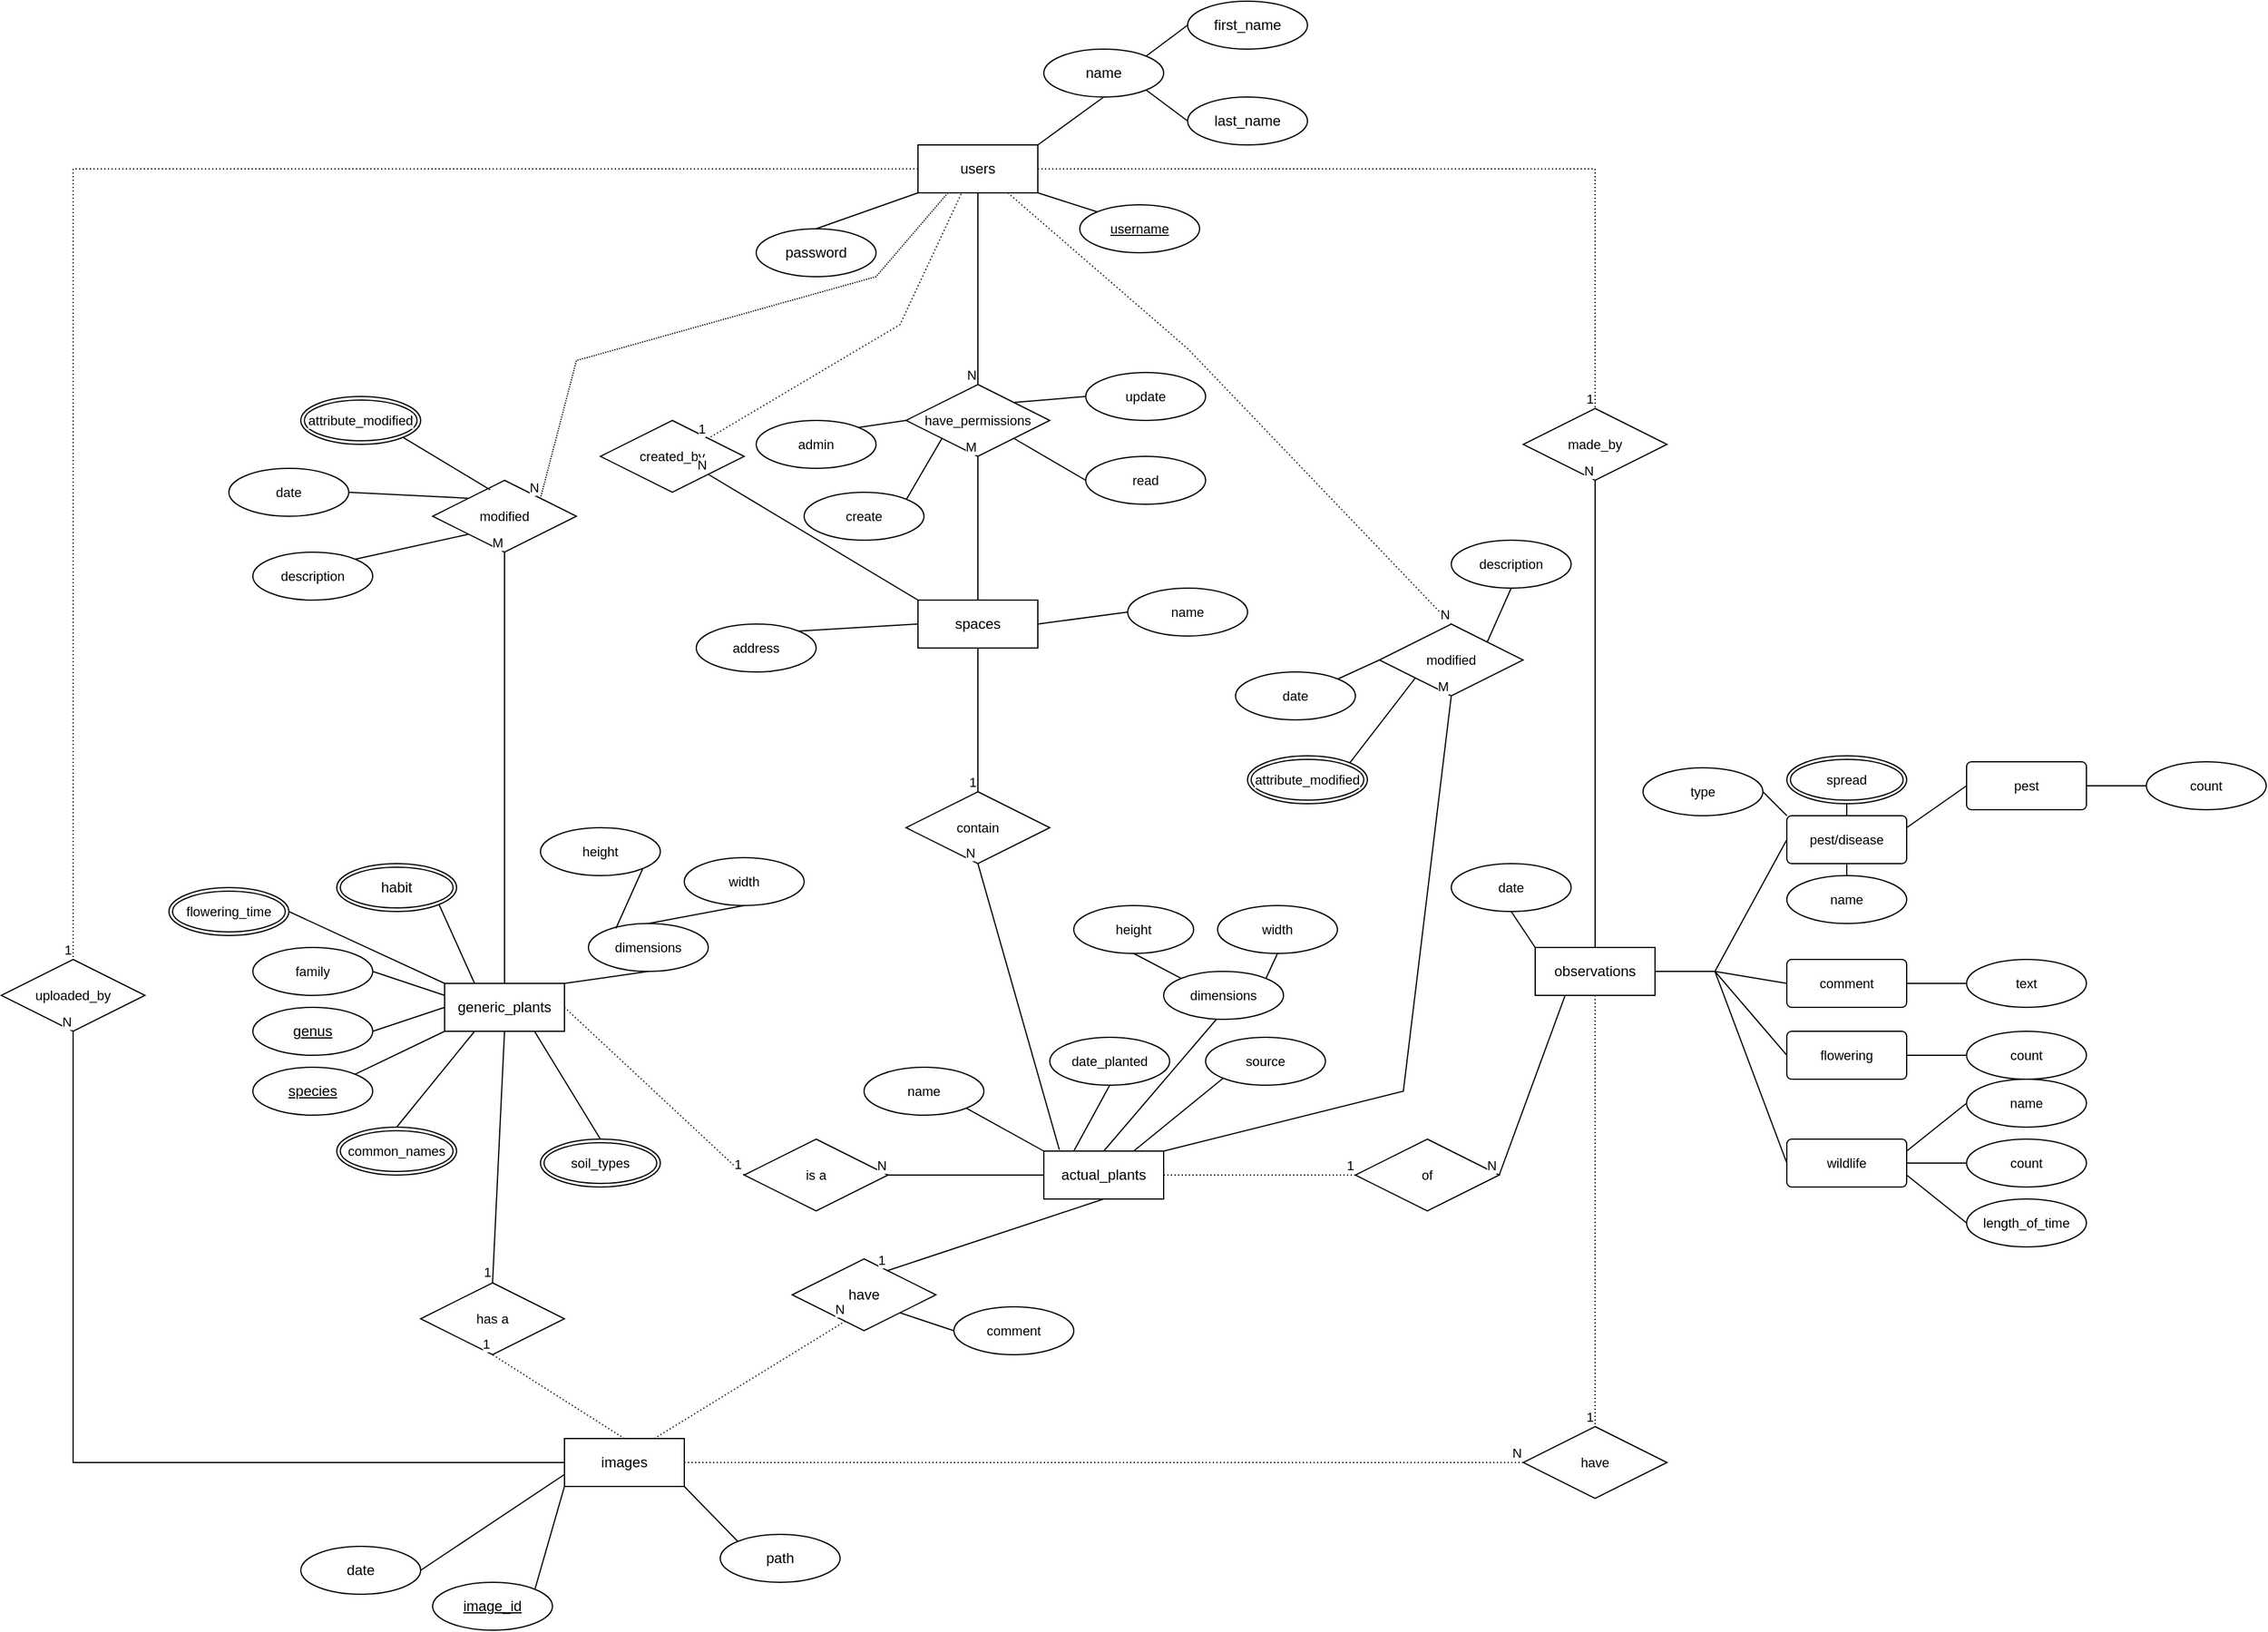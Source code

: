 <mxfile version="24.7.5">
  <diagram id="R2lEEEUBdFMjLlhIrx00" name="Page-1">
    <mxGraphModel dx="2924" dy="2206" grid="1" gridSize="10" guides="1" tooltips="1" connect="1" arrows="1" fold="1" page="1" pageScale="1" pageWidth="850" pageHeight="1100" math="0" shadow="0" extFonts="Permanent Marker^https://fonts.googleapis.com/css?family=Permanent+Marker">
      <root>
        <mxCell id="0" />
        <mxCell id="1" parent="0" />
        <mxCell id="8vloyq_Telz0-nq0sPVS-1" value="generic_plants" style="whiteSpace=wrap;html=1;align=center;fontSize=12;" parent="1" vertex="1">
          <mxGeometry x="80" y="540" width="100" height="40" as="geometry" />
        </mxCell>
        <mxCell id="GQBnyUPq5ZIcI_zQH5y9-13" style="edgeStyle=none;shape=connector;rounded=0;orthogonalLoop=1;jettySize=auto;html=1;exitX=0.75;exitY=0;exitDx=0;exitDy=0;entryX=0;entryY=1;entryDx=0;entryDy=0;strokeColor=default;align=center;verticalAlign=middle;fontFamily=Helvetica;fontSize=11;fontColor=default;labelBackgroundColor=default;endArrow=none;endFill=0;" edge="1" parent="1" source="8vloyq_Telz0-nq0sPVS-2" target="GQBnyUPq5ZIcI_zQH5y9-12">
          <mxGeometry relative="1" as="geometry" />
        </mxCell>
        <mxCell id="8vloyq_Telz0-nq0sPVS-2" value="actual_plants" style="whiteSpace=wrap;html=1;align=center;fontSize=12;" parent="1" vertex="1">
          <mxGeometry x="580" y="680" width="100" height="40" as="geometry" />
        </mxCell>
        <mxCell id="8vloyq_Telz0-nq0sPVS-4" style="rounded=0;orthogonalLoop=1;jettySize=auto;html=1;exitX=1;exitY=1;exitDx=0;exitDy=0;entryX=0.25;entryY=0;entryDx=0;entryDy=0;endArrow=none;endFill=0;fontSize=12;" parent="1" source="8vloyq_Telz0-nq0sPVS-3" target="8vloyq_Telz0-nq0sPVS-1" edge="1">
          <mxGeometry relative="1" as="geometry" />
        </mxCell>
        <mxCell id="8vloyq_Telz0-nq0sPVS-3" value="habit" style="ellipse;shape=doubleEllipse;margin=3;whiteSpace=wrap;html=1;align=center;fontSize=12;" parent="1" vertex="1">
          <mxGeometry x="-10" y="440" width="100" height="40" as="geometry" />
        </mxCell>
        <mxCell id="8vloyq_Telz0-nq0sPVS-7" style="edgeStyle=none;shape=connector;rounded=0;orthogonalLoop=1;jettySize=auto;html=1;exitX=1;exitY=0.5;exitDx=0;exitDy=0;entryX=0;entryY=0.5;entryDx=0;entryDy=0;strokeColor=default;align=center;verticalAlign=middle;fontFamily=Helvetica;fontSize=12;fontColor=default;labelBackgroundColor=default;endArrow=none;endFill=0;" parent="1" source="8vloyq_Telz0-nq0sPVS-6" target="8vloyq_Telz0-nq0sPVS-1" edge="1">
          <mxGeometry relative="1" as="geometry" />
        </mxCell>
        <mxCell id="8vloyq_Telz0-nq0sPVS-6" value="genus" style="ellipse;whiteSpace=wrap;html=1;align=center;fontStyle=4;fontFamily=Helvetica;fontSize=12;fontColor=default;labelBackgroundColor=default;" parent="1" vertex="1">
          <mxGeometry x="-80" y="560" width="100" height="40" as="geometry" />
        </mxCell>
        <mxCell id="8vloyq_Telz0-nq0sPVS-9" style="edgeStyle=none;shape=connector;rounded=0;orthogonalLoop=1;jettySize=auto;html=1;exitX=1;exitY=0;exitDx=0;exitDy=0;entryX=0;entryY=1;entryDx=0;entryDy=0;strokeColor=default;align=center;verticalAlign=middle;fontFamily=Helvetica;fontSize=12;fontColor=default;labelBackgroundColor=default;endArrow=none;endFill=0;" parent="1" source="8vloyq_Telz0-nq0sPVS-8" target="8vloyq_Telz0-nq0sPVS-1" edge="1">
          <mxGeometry relative="1" as="geometry" />
        </mxCell>
        <mxCell id="8vloyq_Telz0-nq0sPVS-8" value="species" style="ellipse;whiteSpace=wrap;html=1;align=center;fontStyle=4;fontFamily=Helvetica;fontSize=12;fontColor=default;labelBackgroundColor=default;" parent="1" vertex="1">
          <mxGeometry x="-80" y="610" width="100" height="40" as="geometry" />
        </mxCell>
        <mxCell id="8vloyq_Telz0-nq0sPVS-10" value="images" style="whiteSpace=wrap;html=1;align=center;fontFamily=Helvetica;fontSize=12;fontColor=default;labelBackgroundColor=default;" parent="1" vertex="1">
          <mxGeometry x="180" y="920" width="100" height="40" as="geometry" />
        </mxCell>
        <mxCell id="8vloyq_Telz0-nq0sPVS-12" style="edgeStyle=none;shape=connector;rounded=0;orthogonalLoop=1;jettySize=auto;html=1;exitX=1;exitY=0;exitDx=0;exitDy=0;strokeColor=default;align=center;verticalAlign=middle;fontFamily=Helvetica;fontSize=12;fontColor=default;labelBackgroundColor=default;endArrow=none;endFill=0;entryX=0;entryY=1;entryDx=0;entryDy=0;" parent="1" source="8vloyq_Telz0-nq0sPVS-11" target="8vloyq_Telz0-nq0sPVS-10" edge="1">
          <mxGeometry relative="1" as="geometry">
            <mxPoint x="180" y="970" as="targetPoint" />
          </mxGeometry>
        </mxCell>
        <mxCell id="8vloyq_Telz0-nq0sPVS-11" value="image_id" style="ellipse;whiteSpace=wrap;html=1;align=center;fontStyle=4;fontFamily=Helvetica;fontSize=12;fontColor=default;labelBackgroundColor=default;" parent="1" vertex="1">
          <mxGeometry x="70" y="1040" width="100" height="40" as="geometry" />
        </mxCell>
        <mxCell id="8vloyq_Telz0-nq0sPVS-14" style="edgeStyle=none;shape=connector;rounded=0;orthogonalLoop=1;jettySize=auto;html=1;exitX=0;exitY=0;exitDx=0;exitDy=0;entryX=1;entryY=1;entryDx=0;entryDy=0;strokeColor=default;align=center;verticalAlign=middle;fontFamily=Helvetica;fontSize=12;fontColor=default;labelBackgroundColor=default;endArrow=none;endFill=0;" parent="1" source="8vloyq_Telz0-nq0sPVS-13" target="8vloyq_Telz0-nq0sPVS-10" edge="1">
          <mxGeometry relative="1" as="geometry" />
        </mxCell>
        <mxCell id="8vloyq_Telz0-nq0sPVS-13" value="path" style="ellipse;whiteSpace=wrap;html=1;align=center;fontFamily=Helvetica;fontSize=12;fontColor=default;labelBackgroundColor=default;" parent="1" vertex="1">
          <mxGeometry x="310" y="1000" width="100" height="40" as="geometry" />
        </mxCell>
        <mxCell id="8vloyq_Telz0-nq0sPVS-16" style="edgeStyle=none;shape=connector;rounded=0;orthogonalLoop=1;jettySize=auto;html=1;exitX=1;exitY=0.5;exitDx=0;exitDy=0;entryX=0;entryY=0.75;entryDx=0;entryDy=0;strokeColor=default;align=center;verticalAlign=middle;fontFamily=Helvetica;fontSize=12;fontColor=default;labelBackgroundColor=default;endArrow=none;endFill=0;" parent="1" source="8vloyq_Telz0-nq0sPVS-15" target="8vloyq_Telz0-nq0sPVS-10" edge="1">
          <mxGeometry relative="1" as="geometry" />
        </mxCell>
        <mxCell id="8vloyq_Telz0-nq0sPVS-15" value="date" style="ellipse;whiteSpace=wrap;html=1;align=center;fontFamily=Helvetica;fontSize=12;fontColor=default;labelBackgroundColor=default;" parent="1" vertex="1">
          <mxGeometry x="-40" y="1010" width="100" height="40" as="geometry" />
        </mxCell>
        <mxCell id="8vloyq_Telz0-nq0sPVS-17" value="users" style="whiteSpace=wrap;html=1;align=center;fontFamily=Helvetica;fontSize=12;fontColor=default;labelBackgroundColor=default;" parent="1" vertex="1">
          <mxGeometry x="475" y="-160" width="100" height="40" as="geometry" />
        </mxCell>
        <mxCell id="GQBnyUPq5ZIcI_zQH5y9-105" style="edgeStyle=none;shape=connector;rounded=0;orthogonalLoop=1;jettySize=auto;html=1;exitX=1;exitY=0.5;exitDx=0;exitDy=0;strokeColor=default;align=center;verticalAlign=middle;fontFamily=Helvetica;fontSize=11;fontColor=default;labelBackgroundColor=default;endArrow=none;endFill=0;" edge="1" parent="1" source="8vloyq_Telz0-nq0sPVS-18">
          <mxGeometry relative="1" as="geometry">
            <mxPoint x="1140" y="530" as="targetPoint" />
          </mxGeometry>
        </mxCell>
        <mxCell id="8vloyq_Telz0-nq0sPVS-18" value="observations" style="whiteSpace=wrap;html=1;align=center;fontFamily=Helvetica;fontSize=12;fontColor=default;labelBackgroundColor=default;" parent="1" vertex="1">
          <mxGeometry x="990" y="510" width="100" height="40" as="geometry" />
        </mxCell>
        <mxCell id="8vloyq_Telz0-nq0sPVS-19" value="&lt;div style=&quot;font-size: 12px;&quot;&gt;spaces&lt;/div&gt;" style="whiteSpace=wrap;html=1;align=center;fontFamily=Helvetica;fontSize=12;fontColor=default;labelBackgroundColor=default;" parent="1" vertex="1">
          <mxGeometry x="475" y="220" width="100" height="40" as="geometry" />
        </mxCell>
        <mxCell id="8vloyq_Telz0-nq0sPVS-27" style="edgeStyle=none;shape=connector;rounded=0;orthogonalLoop=1;jettySize=auto;html=1;exitX=0.5;exitY=1;exitDx=0;exitDy=0;entryX=1;entryY=0;entryDx=0;entryDy=0;strokeColor=default;align=center;verticalAlign=middle;fontFamily=Helvetica;fontSize=12;fontColor=default;labelBackgroundColor=default;endArrow=none;endFill=0;" parent="1" source="8vloyq_Telz0-nq0sPVS-22" target="8vloyq_Telz0-nq0sPVS-17" edge="1">
          <mxGeometry relative="1" as="geometry" />
        </mxCell>
        <mxCell id="8vloyq_Telz0-nq0sPVS-22" value="name" style="ellipse;whiteSpace=wrap;html=1;align=center;fontFamily=Helvetica;fontSize=12;fontColor=default;labelBackgroundColor=default;" parent="1" vertex="1">
          <mxGeometry x="580" y="-240" width="100" height="40" as="geometry" />
        </mxCell>
        <mxCell id="8vloyq_Telz0-nq0sPVS-25" style="edgeStyle=none;shape=connector;rounded=0;orthogonalLoop=1;jettySize=auto;html=1;exitX=0;exitY=0.5;exitDx=0;exitDy=0;entryX=1;entryY=0;entryDx=0;entryDy=0;strokeColor=default;align=center;verticalAlign=middle;fontFamily=Helvetica;fontSize=12;fontColor=default;labelBackgroundColor=default;endArrow=none;endFill=0;" parent="1" source="8vloyq_Telz0-nq0sPVS-23" target="8vloyq_Telz0-nq0sPVS-22" edge="1">
          <mxGeometry relative="1" as="geometry" />
        </mxCell>
        <mxCell id="8vloyq_Telz0-nq0sPVS-23" value="first_name" style="ellipse;whiteSpace=wrap;html=1;align=center;fontFamily=Helvetica;fontSize=12;fontColor=default;labelBackgroundColor=default;" parent="1" vertex="1">
          <mxGeometry x="700" y="-280" width="100" height="40" as="geometry" />
        </mxCell>
        <mxCell id="8vloyq_Telz0-nq0sPVS-26" style="edgeStyle=none;shape=connector;rounded=0;orthogonalLoop=1;jettySize=auto;html=1;exitX=0;exitY=0.5;exitDx=0;exitDy=0;entryX=1;entryY=1;entryDx=0;entryDy=0;strokeColor=default;align=center;verticalAlign=middle;fontFamily=Helvetica;fontSize=12;fontColor=default;labelBackgroundColor=default;endArrow=none;endFill=0;" parent="1" source="8vloyq_Telz0-nq0sPVS-24" target="8vloyq_Telz0-nq0sPVS-22" edge="1">
          <mxGeometry relative="1" as="geometry" />
        </mxCell>
        <mxCell id="8vloyq_Telz0-nq0sPVS-24" value="last_name" style="ellipse;whiteSpace=wrap;html=1;align=center;fontFamily=Helvetica;fontSize=12;fontColor=default;labelBackgroundColor=default;" parent="1" vertex="1">
          <mxGeometry x="700" y="-200" width="100" height="40" as="geometry" />
        </mxCell>
        <mxCell id="8vloyq_Telz0-nq0sPVS-29" style="edgeStyle=none;shape=connector;rounded=0;orthogonalLoop=1;jettySize=auto;html=1;exitX=0;exitY=0;exitDx=0;exitDy=0;entryX=1;entryY=1;entryDx=0;entryDy=0;strokeColor=default;align=center;verticalAlign=middle;fontFamily=Helvetica;fontSize=11;fontColor=default;labelBackgroundColor=default;endArrow=none;endFill=0;" parent="1" source="8vloyq_Telz0-nq0sPVS-28" target="8vloyq_Telz0-nq0sPVS-17" edge="1">
          <mxGeometry relative="1" as="geometry" />
        </mxCell>
        <mxCell id="8vloyq_Telz0-nq0sPVS-28" value="username" style="ellipse;whiteSpace=wrap;html=1;align=center;fontStyle=4;fontFamily=Helvetica;fontSize=11;fontColor=default;labelBackgroundColor=default;" parent="1" vertex="1">
          <mxGeometry x="610" y="-110" width="100" height="40" as="geometry" />
        </mxCell>
        <mxCell id="8vloyq_Telz0-nq0sPVS-31" style="edgeStyle=none;shape=connector;rounded=0;orthogonalLoop=1;jettySize=auto;html=1;exitX=0.5;exitY=0;exitDx=0;exitDy=0;entryX=0.25;entryY=1;entryDx=0;entryDy=0;strokeColor=default;align=center;verticalAlign=middle;fontFamily=Helvetica;fontSize=11;fontColor=default;labelBackgroundColor=default;endArrow=none;endFill=0;" parent="1" source="8vloyq_Telz0-nq0sPVS-30" target="8vloyq_Telz0-nq0sPVS-1" edge="1">
          <mxGeometry relative="1" as="geometry" />
        </mxCell>
        <mxCell id="8vloyq_Telz0-nq0sPVS-30" value="common_names" style="ellipse;shape=doubleEllipse;margin=3;whiteSpace=wrap;html=1;align=center;fontFamily=Helvetica;fontSize=11;fontColor=default;labelBackgroundColor=default;" parent="1" vertex="1">
          <mxGeometry x="-10" y="660" width="100" height="40" as="geometry" />
        </mxCell>
        <mxCell id="8vloyq_Telz0-nq0sPVS-33" style="edgeStyle=none;shape=connector;rounded=0;orthogonalLoop=1;jettySize=auto;html=1;exitX=1;exitY=0.5;exitDx=0;exitDy=0;strokeColor=default;align=center;verticalAlign=middle;fontFamily=Helvetica;fontSize=11;fontColor=default;labelBackgroundColor=default;endArrow=none;endFill=0;entryX=0;entryY=0.25;entryDx=0;entryDy=0;" parent="1" source="8vloyq_Telz0-nq0sPVS-32" edge="1" target="8vloyq_Telz0-nq0sPVS-1">
          <mxGeometry relative="1" as="geometry">
            <mxPoint x="90" y="540" as="targetPoint" />
          </mxGeometry>
        </mxCell>
        <mxCell id="8vloyq_Telz0-nq0sPVS-32" value="family" style="ellipse;whiteSpace=wrap;html=1;align=center;fontFamily=Helvetica;fontSize=11;fontColor=default;labelBackgroundColor=default;" parent="1" vertex="1">
          <mxGeometry x="-80" y="510" width="100" height="40" as="geometry" />
        </mxCell>
        <mxCell id="8vloyq_Telz0-nq0sPVS-37" style="edgeStyle=none;shape=connector;rounded=0;orthogonalLoop=1;jettySize=auto;html=1;exitX=0.5;exitY=1;exitDx=0;exitDy=0;entryX=1;entryY=0;entryDx=0;entryDy=0;strokeColor=default;align=center;verticalAlign=middle;fontFamily=Helvetica;fontSize=11;fontColor=default;labelBackgroundColor=default;endArrow=none;endFill=0;" parent="1" source="8vloyq_Telz0-nq0sPVS-34" target="8vloyq_Telz0-nq0sPVS-1" edge="1">
          <mxGeometry relative="1" as="geometry" />
        </mxCell>
        <mxCell id="8vloyq_Telz0-nq0sPVS-34" value="dimensions" style="ellipse;whiteSpace=wrap;html=1;align=center;fontFamily=Helvetica;fontSize=11;fontColor=default;labelBackgroundColor=default;" parent="1" vertex="1">
          <mxGeometry x="200" y="490" width="100" height="40" as="geometry" />
        </mxCell>
        <mxCell id="8vloyq_Telz0-nq0sPVS-35" value="height" style="ellipse;whiteSpace=wrap;html=1;align=center;fontFamily=Helvetica;fontSize=11;fontColor=default;labelBackgroundColor=default;" parent="1" vertex="1">
          <mxGeometry x="160" y="410" width="100" height="40" as="geometry" />
        </mxCell>
        <mxCell id="8vloyq_Telz0-nq0sPVS-39" style="edgeStyle=none;shape=connector;rounded=0;orthogonalLoop=1;jettySize=auto;html=1;exitX=0.5;exitY=1;exitDx=0;exitDy=0;entryX=0.5;entryY=0;entryDx=0;entryDy=0;strokeColor=default;align=center;verticalAlign=middle;fontFamily=Helvetica;fontSize=11;fontColor=default;labelBackgroundColor=default;endArrow=none;endFill=0;" parent="1" source="8vloyq_Telz0-nq0sPVS-36" target="8vloyq_Telz0-nq0sPVS-34" edge="1">
          <mxGeometry relative="1" as="geometry" />
        </mxCell>
        <mxCell id="8vloyq_Telz0-nq0sPVS-36" value="width" style="ellipse;whiteSpace=wrap;html=1;align=center;fontFamily=Helvetica;fontSize=11;fontColor=default;labelBackgroundColor=default;" parent="1" vertex="1">
          <mxGeometry x="280" y="435" width="100" height="40" as="geometry" />
        </mxCell>
        <mxCell id="8vloyq_Telz0-nq0sPVS-38" style="edgeStyle=none;shape=connector;rounded=0;orthogonalLoop=1;jettySize=auto;html=1;exitX=1;exitY=1;exitDx=0;exitDy=0;entryX=0.23;entryY=0.1;entryDx=0;entryDy=0;entryPerimeter=0;strokeColor=default;align=center;verticalAlign=middle;fontFamily=Helvetica;fontSize=11;fontColor=default;labelBackgroundColor=default;endArrow=none;endFill=0;" parent="1" source="8vloyq_Telz0-nq0sPVS-35" target="8vloyq_Telz0-nq0sPVS-34" edge="1">
          <mxGeometry relative="1" as="geometry" />
        </mxCell>
        <mxCell id="8vloyq_Telz0-nq0sPVS-40" value="is a" style="shape=rhombus;perimeter=rhombusPerimeter;whiteSpace=wrap;html=1;align=center;fontFamily=Helvetica;fontSize=11;fontColor=default;labelBackgroundColor=default;" parent="1" vertex="1">
          <mxGeometry x="330" y="670" width="120" height="60" as="geometry" />
        </mxCell>
        <mxCell id="8vloyq_Telz0-nq0sPVS-45" value="" style="endArrow=none;html=1;rounded=0;strokeColor=default;align=center;verticalAlign=middle;fontFamily=Helvetica;fontSize=11;fontColor=default;labelBackgroundColor=default;entryX=1;entryY=0.5;entryDx=0;entryDy=0;exitX=0;exitY=0.5;exitDx=0;exitDy=0;" parent="1" source="8vloyq_Telz0-nq0sPVS-2" target="8vloyq_Telz0-nq0sPVS-40" edge="1">
          <mxGeometry relative="1" as="geometry">
            <mxPoint x="380" y="670" as="sourcePoint" />
            <mxPoint x="520" y="530" as="targetPoint" />
          </mxGeometry>
        </mxCell>
        <mxCell id="8vloyq_Telz0-nq0sPVS-46" value="N" style="resizable=0;html=1;whiteSpace=wrap;align=right;verticalAlign=bottom;fontFamily=Helvetica;fontSize=11;fontColor=default;labelBackgroundColor=default;" parent="8vloyq_Telz0-nq0sPVS-45" connectable="0" vertex="1">
          <mxGeometry x="1" relative="1" as="geometry" />
        </mxCell>
        <mxCell id="8vloyq_Telz0-nq0sPVS-47" value="" style="endArrow=none;html=1;rounded=0;dashed=1;dashPattern=1 2;strokeColor=default;align=center;verticalAlign=middle;fontFamily=Helvetica;fontSize=11;fontColor=default;labelBackgroundColor=default;entryX=0;entryY=0.5;entryDx=0;entryDy=0;exitX=1;exitY=0.5;exitDx=0;exitDy=0;" parent="1" source="8vloyq_Telz0-nq0sPVS-1" target="8vloyq_Telz0-nq0sPVS-40" edge="1">
          <mxGeometry relative="1" as="geometry">
            <mxPoint x="310" y="660" as="sourcePoint" />
            <mxPoint x="260" y="520" as="targetPoint" />
          </mxGeometry>
        </mxCell>
        <mxCell id="8vloyq_Telz0-nq0sPVS-48" value="1" style="resizable=0;html=1;whiteSpace=wrap;align=right;verticalAlign=bottom;fontFamily=Helvetica;fontSize=11;fontColor=default;labelBackgroundColor=default;" parent="8vloyq_Telz0-nq0sPVS-47" connectable="0" vertex="1">
          <mxGeometry x="1" relative="1" as="geometry" />
        </mxCell>
        <mxCell id="8vloyq_Telz0-nq0sPVS-50" style="edgeStyle=none;shape=connector;rounded=0;orthogonalLoop=1;jettySize=auto;html=1;exitX=1;exitY=1;exitDx=0;exitDy=0;entryX=0;entryY=0;entryDx=0;entryDy=0;strokeColor=default;align=center;verticalAlign=middle;fontFamily=Helvetica;fontSize=11;fontColor=default;labelBackgroundColor=default;endArrow=none;endFill=0;" parent="1" source="8vloyq_Telz0-nq0sPVS-49" target="8vloyq_Telz0-nq0sPVS-2" edge="1">
          <mxGeometry relative="1" as="geometry" />
        </mxCell>
        <mxCell id="8vloyq_Telz0-nq0sPVS-49" value="name" style="ellipse;whiteSpace=wrap;html=1;align=center;fontFamily=Helvetica;fontSize=11;fontColor=default;labelBackgroundColor=default;" parent="1" vertex="1">
          <mxGeometry x="430" y="610" width="100" height="40" as="geometry" />
        </mxCell>
        <mxCell id="8vloyq_Telz0-nq0sPVS-55" style="edgeStyle=none;shape=connector;rounded=0;orthogonalLoop=1;jettySize=auto;html=1;exitX=0.5;exitY=1;exitDx=0;exitDy=0;entryX=0.25;entryY=0;entryDx=0;entryDy=0;strokeColor=default;align=center;verticalAlign=middle;fontFamily=Helvetica;fontSize=11;fontColor=default;labelBackgroundColor=default;endArrow=none;endFill=0;" parent="1" source="8vloyq_Telz0-nq0sPVS-51" target="8vloyq_Telz0-nq0sPVS-2" edge="1">
          <mxGeometry relative="1" as="geometry" />
        </mxCell>
        <mxCell id="8vloyq_Telz0-nq0sPVS-51" value="date_planted" style="ellipse;whiteSpace=wrap;html=1;align=center;fontFamily=Helvetica;fontSize=11;fontColor=default;labelBackgroundColor=default;" parent="1" vertex="1">
          <mxGeometry x="585" y="585" width="100" height="40" as="geometry" />
        </mxCell>
        <mxCell id="8vloyq_Telz0-nq0sPVS-54" style="edgeStyle=none;shape=connector;rounded=0;orthogonalLoop=1;jettySize=auto;html=1;exitX=0.5;exitY=0;exitDx=0;exitDy=0;entryX=0.75;entryY=1;entryDx=0;entryDy=0;strokeColor=default;align=center;verticalAlign=middle;fontFamily=Helvetica;fontSize=11;fontColor=default;labelBackgroundColor=default;endArrow=none;endFill=0;" parent="1" source="8vloyq_Telz0-nq0sPVS-53" target="8vloyq_Telz0-nq0sPVS-1" edge="1">
          <mxGeometry relative="1" as="geometry" />
        </mxCell>
        <mxCell id="8vloyq_Telz0-nq0sPVS-53" value="soil_types" style="ellipse;shape=doubleEllipse;margin=3;whiteSpace=wrap;html=1;align=center;fontFamily=Helvetica;fontSize=11;fontColor=default;labelBackgroundColor=default;" parent="1" vertex="1">
          <mxGeometry x="160" y="670" width="100" height="40" as="geometry" />
        </mxCell>
        <mxCell id="8vloyq_Telz0-nq0sPVS-59" style="edgeStyle=none;shape=connector;rounded=0;orthogonalLoop=1;jettySize=auto;html=1;exitX=0;exitY=0;exitDx=0;exitDy=0;entryX=0.5;entryY=1;entryDx=0;entryDy=0;strokeColor=default;align=center;verticalAlign=middle;fontFamily=Helvetica;fontSize=11;fontColor=default;labelBackgroundColor=default;endArrow=none;endFill=0;" parent="1" source="8vloyq_Telz0-nq0sPVS-56" target="8vloyq_Telz0-nq0sPVS-57" edge="1">
          <mxGeometry relative="1" as="geometry" />
        </mxCell>
        <mxCell id="8vloyq_Telz0-nq0sPVS-60" style="edgeStyle=none;shape=connector;rounded=0;orthogonalLoop=1;jettySize=auto;html=1;exitX=1;exitY=0;exitDx=0;exitDy=0;entryX=0.5;entryY=1;entryDx=0;entryDy=0;strokeColor=default;align=center;verticalAlign=middle;fontFamily=Helvetica;fontSize=11;fontColor=default;labelBackgroundColor=default;endArrow=none;endFill=0;" parent="1" source="8vloyq_Telz0-nq0sPVS-56" target="8vloyq_Telz0-nq0sPVS-58" edge="1">
          <mxGeometry relative="1" as="geometry" />
        </mxCell>
        <mxCell id="8vloyq_Telz0-nq0sPVS-56" value="dimensions" style="ellipse;whiteSpace=wrap;html=1;align=center;fontFamily=Helvetica;fontSize=11;fontColor=default;labelBackgroundColor=default;" parent="1" vertex="1">
          <mxGeometry x="680" y="530" width="100" height="40" as="geometry" />
        </mxCell>
        <mxCell id="8vloyq_Telz0-nq0sPVS-57" value="height" style="ellipse;whiteSpace=wrap;html=1;align=center;fontFamily=Helvetica;fontSize=11;fontColor=default;labelBackgroundColor=default;" parent="1" vertex="1">
          <mxGeometry x="605" y="475" width="100" height="40" as="geometry" />
        </mxCell>
        <mxCell id="8vloyq_Telz0-nq0sPVS-58" value="width" style="ellipse;whiteSpace=wrap;html=1;align=center;fontFamily=Helvetica;fontSize=11;fontColor=default;labelBackgroundColor=default;" parent="1" vertex="1">
          <mxGeometry x="725" y="475" width="100" height="40" as="geometry" />
        </mxCell>
        <mxCell id="8vloyq_Telz0-nq0sPVS-61" style="edgeStyle=none;shape=connector;rounded=0;orthogonalLoop=1;jettySize=auto;html=1;exitX=0.5;exitY=0;exitDx=0;exitDy=0;entryX=0.44;entryY=1;entryDx=0;entryDy=0;entryPerimeter=0;strokeColor=default;align=center;verticalAlign=middle;fontFamily=Helvetica;fontSize=11;fontColor=default;labelBackgroundColor=default;endArrow=none;endFill=0;" parent="1" source="8vloyq_Telz0-nq0sPVS-2" target="8vloyq_Telz0-nq0sPVS-56" edge="1">
          <mxGeometry relative="1" as="geometry" />
        </mxCell>
        <mxCell id="8vloyq_Telz0-nq0sPVS-62" value="has a" style="shape=rhombus;perimeter=rhombusPerimeter;whiteSpace=wrap;html=1;align=center;fontFamily=Helvetica;fontSize=11;fontColor=default;labelBackgroundColor=default;" parent="1" vertex="1">
          <mxGeometry x="60" y="790" width="120" height="60" as="geometry" />
        </mxCell>
        <mxCell id="8vloyq_Telz0-nq0sPVS-65" value="" style="endArrow=none;html=1;rounded=0;strokeColor=default;align=center;verticalAlign=middle;fontFamily=Helvetica;fontSize=11;fontColor=default;labelBackgroundColor=default;entryX=0.5;entryY=0;entryDx=0;entryDy=0;exitX=0.5;exitY=1;exitDx=0;exitDy=0;" parent="1" source="8vloyq_Telz0-nq0sPVS-1" target="8vloyq_Telz0-nq0sPVS-62" edge="1">
          <mxGeometry relative="1" as="geometry">
            <mxPoint x="520" y="630" as="sourcePoint" />
            <mxPoint x="680" y="630" as="targetPoint" />
          </mxGeometry>
        </mxCell>
        <mxCell id="8vloyq_Telz0-nq0sPVS-66" value="1" style="resizable=0;html=1;whiteSpace=wrap;align=right;verticalAlign=bottom;fontFamily=Helvetica;fontSize=11;fontColor=default;labelBackgroundColor=default;" parent="8vloyq_Telz0-nq0sPVS-65" connectable="0" vertex="1">
          <mxGeometry x="1" relative="1" as="geometry" />
        </mxCell>
        <mxCell id="8vloyq_Telz0-nq0sPVS-67" value="" style="endArrow=none;html=1;rounded=0;dashed=1;dashPattern=1 2;strokeColor=default;align=center;verticalAlign=middle;fontFamily=Helvetica;fontSize=11;fontColor=default;labelBackgroundColor=default;entryX=0.5;entryY=1;entryDx=0;entryDy=0;exitX=0.5;exitY=0;exitDx=0;exitDy=0;" parent="1" source="8vloyq_Telz0-nq0sPVS-10" target="8vloyq_Telz0-nq0sPVS-62" edge="1">
          <mxGeometry relative="1" as="geometry">
            <mxPoint x="520" y="630" as="sourcePoint" />
            <mxPoint x="680" y="630" as="targetPoint" />
          </mxGeometry>
        </mxCell>
        <mxCell id="8vloyq_Telz0-nq0sPVS-68" value="1" style="resizable=0;html=1;whiteSpace=wrap;align=right;verticalAlign=bottom;fontFamily=Helvetica;fontSize=11;fontColor=default;labelBackgroundColor=default;" parent="8vloyq_Telz0-nq0sPVS-67" connectable="0" vertex="1">
          <mxGeometry x="1" relative="1" as="geometry" />
        </mxCell>
        <mxCell id="8vloyq_Telz0-nq0sPVS-69" value="uploaded_by" style="shape=rhombus;perimeter=rhombusPerimeter;whiteSpace=wrap;html=1;align=center;fontFamily=Helvetica;fontSize=11;fontColor=default;labelBackgroundColor=default;" parent="1" vertex="1">
          <mxGeometry x="-290" y="520" width="120" height="60" as="geometry" />
        </mxCell>
        <mxCell id="8vloyq_Telz0-nq0sPVS-70" value="" style="endArrow=none;html=1;rounded=0;strokeColor=default;align=center;verticalAlign=middle;fontFamily=Helvetica;fontSize=11;fontColor=default;labelBackgroundColor=default;entryX=0.5;entryY=1;entryDx=0;entryDy=0;exitX=0;exitY=0.5;exitDx=0;exitDy=0;edgeStyle=orthogonalEdgeStyle;" parent="1" source="8vloyq_Telz0-nq0sPVS-10" target="8vloyq_Telz0-nq0sPVS-69" edge="1">
          <mxGeometry relative="1" as="geometry">
            <mxPoint x="520" y="630" as="sourcePoint" />
            <mxPoint x="680" y="630" as="targetPoint" />
          </mxGeometry>
        </mxCell>
        <mxCell id="8vloyq_Telz0-nq0sPVS-71" value="N" style="resizable=0;html=1;whiteSpace=wrap;align=right;verticalAlign=bottom;fontFamily=Helvetica;fontSize=11;fontColor=default;labelBackgroundColor=default;" parent="8vloyq_Telz0-nq0sPVS-70" connectable="0" vertex="1">
          <mxGeometry x="1" relative="1" as="geometry" />
        </mxCell>
        <mxCell id="8vloyq_Telz0-nq0sPVS-72" value="" style="endArrow=none;html=1;rounded=0;dashed=1;dashPattern=1 2;strokeColor=default;align=center;verticalAlign=middle;fontFamily=Helvetica;fontSize=11;fontColor=default;labelBackgroundColor=default;entryX=0.5;entryY=0;entryDx=0;entryDy=0;exitX=0;exitY=0.5;exitDx=0;exitDy=0;edgeStyle=orthogonalEdgeStyle;" parent="1" source="8vloyq_Telz0-nq0sPVS-17" target="8vloyq_Telz0-nq0sPVS-69" edge="1">
          <mxGeometry relative="1" as="geometry">
            <mxPoint x="520" y="630" as="sourcePoint" />
            <mxPoint x="680" y="630" as="targetPoint" />
          </mxGeometry>
        </mxCell>
        <mxCell id="8vloyq_Telz0-nq0sPVS-73" value="1" style="resizable=0;html=1;whiteSpace=wrap;align=right;verticalAlign=bottom;fontFamily=Helvetica;fontSize=11;fontColor=default;labelBackgroundColor=default;" parent="8vloyq_Telz0-nq0sPVS-72" connectable="0" vertex="1">
          <mxGeometry x="1" relative="1" as="geometry" />
        </mxCell>
        <mxCell id="GQBnyUPq5ZIcI_zQH5y9-2" style="rounded=0;orthogonalLoop=1;jettySize=auto;html=1;exitX=0.5;exitY=0;exitDx=0;exitDy=0;entryX=0;entryY=1;entryDx=0;entryDy=0;endArrow=none;endFill=0;" edge="1" parent="1" source="GQBnyUPq5ZIcI_zQH5y9-1" target="8vloyq_Telz0-nq0sPVS-17">
          <mxGeometry relative="1" as="geometry" />
        </mxCell>
        <mxCell id="GQBnyUPq5ZIcI_zQH5y9-1" value="password" style="ellipse;whiteSpace=wrap;html=1;align=center;" vertex="1" parent="1">
          <mxGeometry x="340" y="-90" width="100" height="40" as="geometry" />
        </mxCell>
        <mxCell id="GQBnyUPq5ZIcI_zQH5y9-4" value="have" style="shape=rhombus;perimeter=rhombusPerimeter;whiteSpace=wrap;html=1;align=center;" vertex="1" parent="1">
          <mxGeometry x="370" y="770" width="120" height="60" as="geometry" />
        </mxCell>
        <mxCell id="GQBnyUPq5ZIcI_zQH5y9-12" value="source" style="ellipse;whiteSpace=wrap;html=1;align=center;fontFamily=Helvetica;fontSize=11;fontColor=default;labelBackgroundColor=default;" vertex="1" parent="1">
          <mxGeometry x="715" y="585" width="100" height="40" as="geometry" />
        </mxCell>
        <mxCell id="GQBnyUPq5ZIcI_zQH5y9-14" value="have" style="shape=rhombus;perimeter=rhombusPerimeter;whiteSpace=wrap;html=1;align=center;fontFamily=Helvetica;fontSize=11;fontColor=default;labelBackgroundColor=default;" vertex="1" parent="1">
          <mxGeometry x="980" y="910" width="120" height="60" as="geometry" />
        </mxCell>
        <mxCell id="GQBnyUPq5ZIcI_zQH5y9-15" value="" style="endArrow=none;html=1;rounded=0;dashed=1;dashPattern=1 2;strokeColor=default;align=center;verticalAlign=middle;fontFamily=Helvetica;fontSize=11;fontColor=default;labelBackgroundColor=default;edgeStyle=none;entryX=0.383;entryY=0.85;entryDx=0;entryDy=0;exitX=0.75;exitY=0;exitDx=0;exitDy=0;entryPerimeter=0;" edge="1" parent="1" source="8vloyq_Telz0-nq0sPVS-10" target="GQBnyUPq5ZIcI_zQH5y9-4">
          <mxGeometry relative="1" as="geometry">
            <mxPoint x="420" y="620" as="sourcePoint" />
            <mxPoint x="580" y="620" as="targetPoint" />
          </mxGeometry>
        </mxCell>
        <mxCell id="GQBnyUPq5ZIcI_zQH5y9-16" value="N" style="resizable=0;html=1;whiteSpace=wrap;align=right;verticalAlign=bottom;fontFamily=Helvetica;fontSize=11;fontColor=default;labelBackgroundColor=default;" connectable="0" vertex="1" parent="GQBnyUPq5ZIcI_zQH5y9-15">
          <mxGeometry x="1" relative="1" as="geometry" />
        </mxCell>
        <mxCell id="GQBnyUPq5ZIcI_zQH5y9-17" value="" style="endArrow=none;html=1;rounded=0;strokeColor=default;align=center;verticalAlign=middle;fontFamily=Helvetica;fontSize=11;fontColor=default;labelBackgroundColor=default;edgeStyle=none;entryX=0.658;entryY=0.167;entryDx=0;entryDy=0;entryPerimeter=0;exitX=0.5;exitY=1;exitDx=0;exitDy=0;" edge="1" parent="1" source="8vloyq_Telz0-nq0sPVS-2" target="GQBnyUPq5ZIcI_zQH5y9-4">
          <mxGeometry relative="1" as="geometry">
            <mxPoint x="420" y="620" as="sourcePoint" />
            <mxPoint x="580" y="620" as="targetPoint" />
          </mxGeometry>
        </mxCell>
        <mxCell id="GQBnyUPq5ZIcI_zQH5y9-18" value="1" style="resizable=0;html=1;whiteSpace=wrap;align=right;verticalAlign=bottom;fontFamily=Helvetica;fontSize=11;fontColor=default;labelBackgroundColor=default;" connectable="0" vertex="1" parent="GQBnyUPq5ZIcI_zQH5y9-17">
          <mxGeometry x="1" relative="1" as="geometry" />
        </mxCell>
        <mxCell id="GQBnyUPq5ZIcI_zQH5y9-19" value="" style="endArrow=none;html=1;rounded=0;dashed=1;dashPattern=1 2;strokeColor=default;align=center;verticalAlign=middle;fontFamily=Helvetica;fontSize=11;fontColor=default;labelBackgroundColor=default;entryX=0;entryY=0.5;entryDx=0;entryDy=0;exitX=1;exitY=0.5;exitDx=0;exitDy=0;" edge="1" parent="1" source="8vloyq_Telz0-nq0sPVS-10" target="GQBnyUPq5ZIcI_zQH5y9-14">
          <mxGeometry relative="1" as="geometry">
            <mxPoint x="220" y="1330" as="sourcePoint" />
            <mxPoint x="421" y="751" as="targetPoint" />
          </mxGeometry>
        </mxCell>
        <mxCell id="GQBnyUPq5ZIcI_zQH5y9-20" value="N" style="resizable=0;html=1;whiteSpace=wrap;align=right;verticalAlign=bottom;fontFamily=Helvetica;fontSize=11;fontColor=default;labelBackgroundColor=default;" connectable="0" vertex="1" parent="GQBnyUPq5ZIcI_zQH5y9-19">
          <mxGeometry x="1" relative="1" as="geometry" />
        </mxCell>
        <mxCell id="GQBnyUPq5ZIcI_zQH5y9-21" value="" style="endArrow=none;html=1;rounded=0;dashed=1;dashPattern=1 2;strokeColor=default;align=center;verticalAlign=middle;fontFamily=Helvetica;fontSize=11;fontColor=default;labelBackgroundColor=default;edgeStyle=none;exitX=0.5;exitY=1;exitDx=0;exitDy=0;" edge="1" parent="1" source="8vloyq_Telz0-nq0sPVS-18" target="GQBnyUPq5ZIcI_zQH5y9-14">
          <mxGeometry relative="1" as="geometry">
            <mxPoint x="-170" y="660" as="sourcePoint" />
            <mxPoint x="-10" y="660" as="targetPoint" />
          </mxGeometry>
        </mxCell>
        <mxCell id="GQBnyUPq5ZIcI_zQH5y9-22" value="1" style="resizable=0;html=1;whiteSpace=wrap;align=right;verticalAlign=bottom;fontFamily=Helvetica;fontSize=11;fontColor=default;labelBackgroundColor=default;" connectable="0" vertex="1" parent="GQBnyUPq5ZIcI_zQH5y9-21">
          <mxGeometry x="1" relative="1" as="geometry" />
        </mxCell>
        <mxCell id="GQBnyUPq5ZIcI_zQH5y9-23" value="have_permissions" style="shape=rhombus;perimeter=rhombusPerimeter;whiteSpace=wrap;html=1;align=center;fontFamily=Helvetica;fontSize=11;fontColor=default;labelBackgroundColor=default;" vertex="1" parent="1">
          <mxGeometry x="465" y="40" width="120" height="60" as="geometry" />
        </mxCell>
        <mxCell id="GQBnyUPq5ZIcI_zQH5y9-27" value="" style="endArrow=none;html=1;rounded=0;strokeColor=default;align=center;verticalAlign=middle;fontFamily=Helvetica;fontSize=11;fontColor=default;labelBackgroundColor=default;edgeStyle=none;entryX=0.5;entryY=0;entryDx=0;entryDy=0;exitX=0.5;exitY=1;exitDx=0;exitDy=0;" edge="1" parent="1" source="8vloyq_Telz0-nq0sPVS-17" target="GQBnyUPq5ZIcI_zQH5y9-23">
          <mxGeometry relative="1" as="geometry">
            <mxPoint x="590" y="620" as="sourcePoint" />
            <mxPoint x="750" y="620" as="targetPoint" />
          </mxGeometry>
        </mxCell>
        <mxCell id="GQBnyUPq5ZIcI_zQH5y9-28" value="N" style="resizable=0;html=1;whiteSpace=wrap;align=right;verticalAlign=bottom;fontFamily=Helvetica;fontSize=11;fontColor=default;labelBackgroundColor=default;" connectable="0" vertex="1" parent="GQBnyUPq5ZIcI_zQH5y9-27">
          <mxGeometry x="1" relative="1" as="geometry" />
        </mxCell>
        <mxCell id="GQBnyUPq5ZIcI_zQH5y9-29" value="" style="endArrow=none;html=1;rounded=0;strokeColor=default;align=center;verticalAlign=middle;fontFamily=Helvetica;fontSize=11;fontColor=default;labelBackgroundColor=default;edgeStyle=none;entryX=0.5;entryY=1;entryDx=0;entryDy=0;exitX=0.5;exitY=0;exitDx=0;exitDy=0;" edge="1" parent="1" source="8vloyq_Telz0-nq0sPVS-19" target="GQBnyUPq5ZIcI_zQH5y9-23">
          <mxGeometry relative="1" as="geometry">
            <mxPoint x="40" y="-110" as="sourcePoint" />
            <mxPoint x="200" y="-110" as="targetPoint" />
          </mxGeometry>
        </mxCell>
        <mxCell id="GQBnyUPq5ZIcI_zQH5y9-30" value="M" style="resizable=0;html=1;whiteSpace=wrap;align=right;verticalAlign=bottom;fontFamily=Helvetica;fontSize=11;fontColor=default;labelBackgroundColor=default;" connectable="0" vertex="1" parent="GQBnyUPq5ZIcI_zQH5y9-29">
          <mxGeometry x="1" relative="1" as="geometry" />
        </mxCell>
        <mxCell id="GQBnyUPq5ZIcI_zQH5y9-32" style="edgeStyle=none;shape=connector;rounded=0;orthogonalLoop=1;jettySize=auto;html=1;exitX=1;exitY=0.5;exitDx=0;exitDy=0;entryX=0;entryY=0;entryDx=0;entryDy=0;strokeColor=default;align=center;verticalAlign=middle;fontFamily=Helvetica;fontSize=11;fontColor=default;labelBackgroundColor=default;endArrow=none;endFill=0;" edge="1" parent="1" source="GQBnyUPq5ZIcI_zQH5y9-33" target="8vloyq_Telz0-nq0sPVS-1">
          <mxGeometry relative="1" as="geometry">
            <mxPoint x="-40" y="460" as="sourcePoint" />
          </mxGeometry>
        </mxCell>
        <mxCell id="GQBnyUPq5ZIcI_zQH5y9-33" value="flowering_time" style="ellipse;shape=doubleEllipse;margin=3;whiteSpace=wrap;html=1;align=center;fontFamily=Helvetica;fontSize=11;fontColor=default;labelBackgroundColor=default;" vertex="1" parent="1">
          <mxGeometry x="-150" y="460" width="100" height="40" as="geometry" />
        </mxCell>
        <mxCell id="GQBnyUPq5ZIcI_zQH5y9-34" value="made_by" style="shape=rhombus;perimeter=rhombusPerimeter;whiteSpace=wrap;html=1;align=center;fontFamily=Helvetica;fontSize=11;fontColor=default;labelBackgroundColor=default;" vertex="1" parent="1">
          <mxGeometry x="980" y="60" width="120" height="60" as="geometry" />
        </mxCell>
        <mxCell id="GQBnyUPq5ZIcI_zQH5y9-37" value="" style="endArrow=none;html=1;rounded=0;strokeColor=default;align=center;verticalAlign=middle;fontFamily=Helvetica;fontSize=11;fontColor=default;labelBackgroundColor=default;edgeStyle=none;entryX=0.5;entryY=1;entryDx=0;entryDy=0;exitX=0.5;exitY=0;exitDx=0;exitDy=0;" edge="1" parent="1" source="8vloyq_Telz0-nq0sPVS-18" target="GQBnyUPq5ZIcI_zQH5y9-34">
          <mxGeometry relative="1" as="geometry">
            <mxPoint x="410" y="950" as="sourcePoint" />
            <mxPoint x="570" y="950" as="targetPoint" />
          </mxGeometry>
        </mxCell>
        <mxCell id="GQBnyUPq5ZIcI_zQH5y9-38" value="N" style="resizable=0;html=1;whiteSpace=wrap;align=right;verticalAlign=bottom;fontFamily=Helvetica;fontSize=11;fontColor=default;labelBackgroundColor=default;" connectable="0" vertex="1" parent="GQBnyUPq5ZIcI_zQH5y9-37">
          <mxGeometry x="1" relative="1" as="geometry" />
        </mxCell>
        <mxCell id="GQBnyUPq5ZIcI_zQH5y9-39" value="" style="endArrow=none;html=1;rounded=0;dashed=1;dashPattern=1 2;strokeColor=default;align=center;verticalAlign=middle;fontFamily=Helvetica;fontSize=11;fontColor=default;labelBackgroundColor=default;edgeStyle=orthogonalEdgeStyle;entryX=0.5;entryY=0;entryDx=0;entryDy=0;exitX=1;exitY=0.5;exitDx=0;exitDy=0;" edge="1" parent="1" source="8vloyq_Telz0-nq0sPVS-17" target="GQBnyUPq5ZIcI_zQH5y9-34">
          <mxGeometry relative="1" as="geometry">
            <mxPoint x="410" y="950" as="sourcePoint" />
            <mxPoint x="570" y="950" as="targetPoint" />
          </mxGeometry>
        </mxCell>
        <mxCell id="GQBnyUPq5ZIcI_zQH5y9-40" value="1" style="resizable=0;html=1;whiteSpace=wrap;align=right;verticalAlign=bottom;fontFamily=Helvetica;fontSize=11;fontColor=default;labelBackgroundColor=default;" connectable="0" vertex="1" parent="GQBnyUPq5ZIcI_zQH5y9-39">
          <mxGeometry x="1" relative="1" as="geometry" />
        </mxCell>
        <mxCell id="GQBnyUPq5ZIcI_zQH5y9-41" value="of" style="shape=rhombus;perimeter=rhombusPerimeter;whiteSpace=wrap;html=1;align=center;fontFamily=Helvetica;fontSize=11;fontColor=default;labelBackgroundColor=default;" vertex="1" parent="1">
          <mxGeometry x="840" y="670" width="120" height="60" as="geometry" />
        </mxCell>
        <mxCell id="GQBnyUPq5ZIcI_zQH5y9-42" value="" style="endArrow=none;html=1;rounded=0;strokeColor=default;align=center;verticalAlign=middle;fontFamily=Helvetica;fontSize=11;fontColor=default;labelBackgroundColor=default;edgeStyle=none;entryX=1;entryY=0.5;entryDx=0;entryDy=0;exitX=0.25;exitY=1;exitDx=0;exitDy=0;" edge="1" parent="1" source="8vloyq_Telz0-nq0sPVS-18" target="GQBnyUPq5ZIcI_zQH5y9-41">
          <mxGeometry relative="1" as="geometry">
            <mxPoint x="170" y="570" as="sourcePoint" />
            <mxPoint x="330" y="570" as="targetPoint" />
          </mxGeometry>
        </mxCell>
        <mxCell id="GQBnyUPq5ZIcI_zQH5y9-43" value="N" style="resizable=0;html=1;whiteSpace=wrap;align=right;verticalAlign=bottom;fontFamily=Helvetica;fontSize=11;fontColor=default;labelBackgroundColor=default;" connectable="0" vertex="1" parent="GQBnyUPq5ZIcI_zQH5y9-42">
          <mxGeometry x="1" relative="1" as="geometry" />
        </mxCell>
        <mxCell id="GQBnyUPq5ZIcI_zQH5y9-44" value="" style="endArrow=none;html=1;rounded=0;dashed=1;dashPattern=1 2;strokeColor=default;align=center;verticalAlign=middle;fontFamily=Helvetica;fontSize=11;fontColor=default;labelBackgroundColor=default;edgeStyle=none;exitX=1;exitY=0.5;exitDx=0;exitDy=0;entryX=0;entryY=0.5;entryDx=0;entryDy=0;" edge="1" parent="1" source="8vloyq_Telz0-nq0sPVS-2" target="GQBnyUPq5ZIcI_zQH5y9-41">
          <mxGeometry relative="1" as="geometry">
            <mxPoint x="175" y="660" as="sourcePoint" />
            <mxPoint x="755" y="620" as="targetPoint" />
          </mxGeometry>
        </mxCell>
        <mxCell id="GQBnyUPq5ZIcI_zQH5y9-45" value="1" style="resizable=0;html=1;whiteSpace=wrap;align=right;verticalAlign=bottom;fontFamily=Helvetica;fontSize=11;fontColor=default;labelBackgroundColor=default;" connectable="0" vertex="1" parent="GQBnyUPq5ZIcI_zQH5y9-44">
          <mxGeometry x="1" relative="1" as="geometry" />
        </mxCell>
        <mxCell id="GQBnyUPq5ZIcI_zQH5y9-47" value="contain" style="shape=rhombus;perimeter=rhombusPerimeter;whiteSpace=wrap;html=1;align=center;fontFamily=Helvetica;fontSize=11;fontColor=default;labelBackgroundColor=default;" vertex="1" parent="1">
          <mxGeometry x="465" y="380" width="120" height="60" as="geometry" />
        </mxCell>
        <mxCell id="GQBnyUPq5ZIcI_zQH5y9-48" value="" style="endArrow=none;html=1;rounded=0;strokeColor=default;align=center;verticalAlign=middle;fontFamily=Helvetica;fontSize=11;fontColor=default;labelBackgroundColor=default;edgeStyle=none;entryX=0.5;entryY=1;entryDx=0;entryDy=0;exitX=0.13;exitY=-0.025;exitDx=0;exitDy=0;exitPerimeter=0;" edge="1" parent="1" source="8vloyq_Telz0-nq0sPVS-2" target="GQBnyUPq5ZIcI_zQH5y9-47">
          <mxGeometry relative="1" as="geometry">
            <mxPoint x="240" y="490" as="sourcePoint" />
            <mxPoint x="400" y="490" as="targetPoint" />
          </mxGeometry>
        </mxCell>
        <mxCell id="GQBnyUPq5ZIcI_zQH5y9-49" value="N" style="resizable=0;html=1;whiteSpace=wrap;align=right;verticalAlign=bottom;fontFamily=Helvetica;fontSize=11;fontColor=default;labelBackgroundColor=default;" connectable="0" vertex="1" parent="GQBnyUPq5ZIcI_zQH5y9-48">
          <mxGeometry x="1" relative="1" as="geometry" />
        </mxCell>
        <mxCell id="GQBnyUPq5ZIcI_zQH5y9-50" value="" style="endArrow=none;html=1;rounded=0;strokeColor=default;align=center;verticalAlign=middle;fontFamily=Helvetica;fontSize=11;fontColor=default;labelBackgroundColor=default;edgeStyle=none;entryX=0.5;entryY=0;entryDx=0;entryDy=0;exitX=0.5;exitY=1;exitDx=0;exitDy=0;" edge="1" parent="1" source="8vloyq_Telz0-nq0sPVS-19" target="GQBnyUPq5ZIcI_zQH5y9-47">
          <mxGeometry relative="1" as="geometry">
            <mxPoint x="470" y="380" as="sourcePoint" />
            <mxPoint x="630" y="380" as="targetPoint" />
          </mxGeometry>
        </mxCell>
        <mxCell id="GQBnyUPq5ZIcI_zQH5y9-51" value="1" style="resizable=0;html=1;whiteSpace=wrap;align=right;verticalAlign=bottom;fontFamily=Helvetica;fontSize=11;fontColor=default;labelBackgroundColor=default;" connectable="0" vertex="1" parent="GQBnyUPq5ZIcI_zQH5y9-50">
          <mxGeometry x="1" relative="1" as="geometry" />
        </mxCell>
        <mxCell id="GQBnyUPq5ZIcI_zQH5y9-52" value="modified" style="shape=rhombus;perimeter=rhombusPerimeter;whiteSpace=wrap;html=1;align=center;fontFamily=Helvetica;fontSize=11;fontColor=default;labelBackgroundColor=default;" vertex="1" parent="1">
          <mxGeometry x="70" y="120" width="120" height="60" as="geometry" />
        </mxCell>
        <mxCell id="GQBnyUPq5ZIcI_zQH5y9-53" value="" style="endArrow=none;html=1;rounded=0;strokeColor=default;align=center;verticalAlign=middle;fontFamily=Helvetica;fontSize=11;fontColor=default;labelBackgroundColor=default;edgeStyle=none;entryX=1;entryY=0;entryDx=0;entryDy=0;exitX=0.25;exitY=1;exitDx=0;exitDy=0;dashed=1;dashPattern=1 1;" edge="1" parent="1" source="8vloyq_Telz0-nq0sPVS-17" target="GQBnyUPq5ZIcI_zQH5y9-52">
          <mxGeometry relative="1" as="geometry">
            <mxPoint x="450" y="300" as="sourcePoint" />
            <mxPoint x="610" y="300" as="targetPoint" />
            <Array as="points">
              <mxPoint x="440" y="-50" />
              <mxPoint x="190" y="20" />
            </Array>
          </mxGeometry>
        </mxCell>
        <mxCell id="GQBnyUPq5ZIcI_zQH5y9-54" value="N" style="resizable=0;html=1;whiteSpace=wrap;align=right;verticalAlign=bottom;fontFamily=Helvetica;fontSize=11;fontColor=default;labelBackgroundColor=default;" connectable="0" vertex="1" parent="GQBnyUPq5ZIcI_zQH5y9-53">
          <mxGeometry x="1" relative="1" as="geometry" />
        </mxCell>
        <mxCell id="GQBnyUPq5ZIcI_zQH5y9-55" value="" style="endArrow=none;html=1;rounded=0;strokeColor=default;align=center;verticalAlign=middle;fontFamily=Helvetica;fontSize=11;fontColor=default;labelBackgroundColor=default;edgeStyle=none;entryX=0.5;entryY=1;entryDx=0;entryDy=0;exitX=0.5;exitY=0;exitDx=0;exitDy=0;" edge="1" parent="1" source="8vloyq_Telz0-nq0sPVS-1" target="GQBnyUPq5ZIcI_zQH5y9-52">
          <mxGeometry relative="1" as="geometry">
            <mxPoint x="450" y="300" as="sourcePoint" />
            <mxPoint x="610" y="300" as="targetPoint" />
          </mxGeometry>
        </mxCell>
        <mxCell id="GQBnyUPq5ZIcI_zQH5y9-56" value="M" style="resizable=0;html=1;whiteSpace=wrap;align=right;verticalAlign=bottom;fontFamily=Helvetica;fontSize=11;fontColor=default;labelBackgroundColor=default;" connectable="0" vertex="1" parent="GQBnyUPq5ZIcI_zQH5y9-55">
          <mxGeometry x="1" relative="1" as="geometry" />
        </mxCell>
        <mxCell id="GQBnyUPq5ZIcI_zQH5y9-58" style="edgeStyle=none;shape=connector;rounded=0;orthogonalLoop=1;jettySize=auto;html=1;exitX=0;exitY=0.5;exitDx=0;exitDy=0;entryX=1;entryY=0.5;entryDx=0;entryDy=0;strokeColor=default;align=center;verticalAlign=middle;fontFamily=Helvetica;fontSize=11;fontColor=default;labelBackgroundColor=default;endArrow=none;endFill=0;" edge="1" parent="1" source="GQBnyUPq5ZIcI_zQH5y9-57" target="8vloyq_Telz0-nq0sPVS-19">
          <mxGeometry relative="1" as="geometry" />
        </mxCell>
        <mxCell id="GQBnyUPq5ZIcI_zQH5y9-57" value="name" style="ellipse;whiteSpace=wrap;html=1;align=center;fontFamily=Helvetica;fontSize=11;fontColor=default;labelBackgroundColor=default;" vertex="1" parent="1">
          <mxGeometry x="650" y="210" width="100" height="40" as="geometry" />
        </mxCell>
        <mxCell id="GQBnyUPq5ZIcI_zQH5y9-60" style="edgeStyle=none;shape=connector;rounded=0;orthogonalLoop=1;jettySize=auto;html=1;exitX=1;exitY=0;exitDx=0;exitDy=0;entryX=0;entryY=1;entryDx=0;entryDy=0;strokeColor=default;align=center;verticalAlign=middle;fontFamily=Helvetica;fontSize=11;fontColor=default;labelBackgroundColor=default;endArrow=none;endFill=0;" edge="1" parent="1" source="GQBnyUPq5ZIcI_zQH5y9-59" target="GQBnyUPq5ZIcI_zQH5y9-52">
          <mxGeometry relative="1" as="geometry" />
        </mxCell>
        <mxCell id="GQBnyUPq5ZIcI_zQH5y9-59" value="description" style="ellipse;whiteSpace=wrap;html=1;align=center;fontFamily=Helvetica;fontSize=11;fontColor=default;labelBackgroundColor=default;" vertex="1" parent="1">
          <mxGeometry x="-80" y="180" width="100" height="40" as="geometry" />
        </mxCell>
        <mxCell id="GQBnyUPq5ZIcI_zQH5y9-62" style="edgeStyle=none;shape=connector;rounded=0;orthogonalLoop=1;jettySize=auto;html=1;exitX=1;exitY=0.5;exitDx=0;exitDy=0;entryX=0;entryY=0;entryDx=0;entryDy=0;strokeColor=default;align=center;verticalAlign=middle;fontFamily=Helvetica;fontSize=11;fontColor=default;labelBackgroundColor=default;endArrow=none;endFill=0;" edge="1" parent="1" source="GQBnyUPq5ZIcI_zQH5y9-61" target="GQBnyUPq5ZIcI_zQH5y9-52">
          <mxGeometry relative="1" as="geometry" />
        </mxCell>
        <mxCell id="GQBnyUPq5ZIcI_zQH5y9-61" value="date" style="ellipse;whiteSpace=wrap;html=1;align=center;fontFamily=Helvetica;fontSize=11;fontColor=default;labelBackgroundColor=default;" vertex="1" parent="1">
          <mxGeometry x="-100" y="110" width="100" height="40" as="geometry" />
        </mxCell>
        <mxCell id="GQBnyUPq5ZIcI_zQH5y9-66" style="edgeStyle=none;shape=connector;rounded=0;orthogonalLoop=1;jettySize=auto;html=1;exitX=1;exitY=1;exitDx=0;exitDy=0;entryX=0.4;entryY=0.133;entryDx=0;entryDy=0;strokeColor=default;align=center;verticalAlign=middle;fontFamily=Helvetica;fontSize=11;fontColor=default;labelBackgroundColor=default;endArrow=none;endFill=0;entryPerimeter=0;" edge="1" parent="1" source="GQBnyUPq5ZIcI_zQH5y9-65" target="GQBnyUPq5ZIcI_zQH5y9-52">
          <mxGeometry relative="1" as="geometry" />
        </mxCell>
        <mxCell id="GQBnyUPq5ZIcI_zQH5y9-65" value="attribute_modified" style="ellipse;shape=doubleEllipse;margin=3;whiteSpace=wrap;html=1;align=center;fontFamily=Helvetica;fontSize=11;fontColor=default;labelBackgroundColor=default;" vertex="1" parent="1">
          <mxGeometry x="-40" y="50" width="100" height="40" as="geometry" />
        </mxCell>
        <mxCell id="GQBnyUPq5ZIcI_zQH5y9-68" style="edgeStyle=none;shape=connector;rounded=0;orthogonalLoop=1;jettySize=auto;html=1;exitX=0;exitY=0.5;exitDx=0;exitDy=0;entryX=1;entryY=1;entryDx=0;entryDy=0;strokeColor=default;align=center;verticalAlign=middle;fontFamily=Helvetica;fontSize=11;fontColor=default;labelBackgroundColor=default;endArrow=none;endFill=0;" edge="1" parent="1" source="GQBnyUPq5ZIcI_zQH5y9-67" target="GQBnyUPq5ZIcI_zQH5y9-23">
          <mxGeometry relative="1" as="geometry" />
        </mxCell>
        <mxCell id="GQBnyUPq5ZIcI_zQH5y9-67" value="read" style="ellipse;whiteSpace=wrap;html=1;align=center;fontFamily=Helvetica;fontSize=11;fontColor=default;labelBackgroundColor=default;" vertex="1" parent="1">
          <mxGeometry x="615" y="100" width="100" height="40" as="geometry" />
        </mxCell>
        <mxCell id="GQBnyUPq5ZIcI_zQH5y9-70" style="edgeStyle=none;shape=connector;rounded=0;orthogonalLoop=1;jettySize=auto;html=1;exitX=0;exitY=0.5;exitDx=0;exitDy=0;entryX=1;entryY=0;entryDx=0;entryDy=0;strokeColor=default;align=center;verticalAlign=middle;fontFamily=Helvetica;fontSize=11;fontColor=default;labelBackgroundColor=default;endArrow=none;endFill=0;" edge="1" parent="1" source="GQBnyUPq5ZIcI_zQH5y9-69" target="GQBnyUPq5ZIcI_zQH5y9-23">
          <mxGeometry relative="1" as="geometry" />
        </mxCell>
        <mxCell id="GQBnyUPq5ZIcI_zQH5y9-69" value="update" style="ellipse;whiteSpace=wrap;html=1;align=center;fontFamily=Helvetica;fontSize=11;fontColor=default;labelBackgroundColor=default;" vertex="1" parent="1">
          <mxGeometry x="615" y="30" width="100" height="40" as="geometry" />
        </mxCell>
        <mxCell id="GQBnyUPq5ZIcI_zQH5y9-72" style="edgeStyle=none;shape=connector;rounded=0;orthogonalLoop=1;jettySize=auto;html=1;exitX=1;exitY=0;exitDx=0;exitDy=0;entryX=0;entryY=1;entryDx=0;entryDy=0;strokeColor=default;align=center;verticalAlign=middle;fontFamily=Helvetica;fontSize=11;fontColor=default;labelBackgroundColor=default;endArrow=none;endFill=0;" edge="1" parent="1" source="GQBnyUPq5ZIcI_zQH5y9-71" target="GQBnyUPq5ZIcI_zQH5y9-23">
          <mxGeometry relative="1" as="geometry" />
        </mxCell>
        <mxCell id="GQBnyUPq5ZIcI_zQH5y9-71" value="create" style="ellipse;whiteSpace=wrap;html=1;align=center;fontFamily=Helvetica;fontSize=11;fontColor=default;labelBackgroundColor=default;" vertex="1" parent="1">
          <mxGeometry x="380" y="130" width="100" height="40" as="geometry" />
        </mxCell>
        <mxCell id="GQBnyUPq5ZIcI_zQH5y9-74" style="edgeStyle=none;shape=connector;rounded=0;orthogonalLoop=1;jettySize=auto;html=1;exitX=1;exitY=0;exitDx=0;exitDy=0;entryX=0;entryY=0.5;entryDx=0;entryDy=0;strokeColor=default;align=center;verticalAlign=middle;fontFamily=Helvetica;fontSize=11;fontColor=default;labelBackgroundColor=default;endArrow=none;endFill=0;" edge="1" parent="1" source="GQBnyUPq5ZIcI_zQH5y9-73" target="GQBnyUPq5ZIcI_zQH5y9-23">
          <mxGeometry relative="1" as="geometry" />
        </mxCell>
        <mxCell id="GQBnyUPq5ZIcI_zQH5y9-73" value="admin" style="ellipse;whiteSpace=wrap;html=1;align=center;fontFamily=Helvetica;fontSize=11;fontColor=default;labelBackgroundColor=default;" vertex="1" parent="1">
          <mxGeometry x="340" y="70" width="100" height="40" as="geometry" />
        </mxCell>
        <mxCell id="GQBnyUPq5ZIcI_zQH5y9-75" value="modified" style="shape=rhombus;perimeter=rhombusPerimeter;whiteSpace=wrap;html=1;align=center;fontFamily=Helvetica;fontSize=11;fontColor=default;labelBackgroundColor=default;" vertex="1" parent="1">
          <mxGeometry x="860" y="240" width="120" height="60" as="geometry" />
        </mxCell>
        <mxCell id="GQBnyUPq5ZIcI_zQH5y9-76" value="" style="endArrow=none;html=1;rounded=0;dashed=1;dashPattern=1 2;strokeColor=default;align=center;verticalAlign=middle;fontFamily=Helvetica;fontSize=11;fontColor=default;labelBackgroundColor=default;edgeStyle=none;entryX=0.5;entryY=0;entryDx=0;entryDy=0;exitX=0.75;exitY=1;exitDx=0;exitDy=0;" edge="1" parent="1" source="8vloyq_Telz0-nq0sPVS-17" target="GQBnyUPq5ZIcI_zQH5y9-75">
          <mxGeometry relative="1" as="geometry">
            <mxPoint x="660" y="270" as="sourcePoint" />
            <mxPoint x="820" y="270" as="targetPoint" />
            <Array as="points">
              <mxPoint x="700" y="10" />
            </Array>
          </mxGeometry>
        </mxCell>
        <mxCell id="GQBnyUPq5ZIcI_zQH5y9-77" value="N" style="resizable=0;html=1;whiteSpace=wrap;align=right;verticalAlign=bottom;fontFamily=Helvetica;fontSize=11;fontColor=default;labelBackgroundColor=default;" connectable="0" vertex="1" parent="GQBnyUPq5ZIcI_zQH5y9-76">
          <mxGeometry x="1" relative="1" as="geometry" />
        </mxCell>
        <mxCell id="GQBnyUPq5ZIcI_zQH5y9-78" value="" style="endArrow=none;html=1;rounded=0;strokeColor=default;align=center;verticalAlign=middle;fontFamily=Helvetica;fontSize=11;fontColor=default;labelBackgroundColor=default;edgeStyle=none;entryX=0.5;entryY=1;entryDx=0;entryDy=0;exitX=1;exitY=0;exitDx=0;exitDy=0;" edge="1" parent="1" source="8vloyq_Telz0-nq0sPVS-2" target="GQBnyUPq5ZIcI_zQH5y9-75">
          <mxGeometry relative="1" as="geometry">
            <mxPoint x="700" y="400" as="sourcePoint" />
            <mxPoint x="860" y="400" as="targetPoint" />
            <Array as="points">
              <mxPoint x="880" y="630" />
            </Array>
          </mxGeometry>
        </mxCell>
        <mxCell id="GQBnyUPq5ZIcI_zQH5y9-79" value="M" style="resizable=0;html=1;whiteSpace=wrap;align=right;verticalAlign=bottom;fontFamily=Helvetica;fontSize=11;fontColor=default;labelBackgroundColor=default;" connectable="0" vertex="1" parent="GQBnyUPq5ZIcI_zQH5y9-78">
          <mxGeometry x="1" relative="1" as="geometry" />
        </mxCell>
        <mxCell id="GQBnyUPq5ZIcI_zQH5y9-81" style="edgeStyle=none;shape=connector;rounded=0;orthogonalLoop=1;jettySize=auto;html=1;exitX=1;exitY=0;exitDx=0;exitDy=0;entryX=0;entryY=0.5;entryDx=0;entryDy=0;strokeColor=default;align=center;verticalAlign=middle;fontFamily=Helvetica;fontSize=11;fontColor=default;labelBackgroundColor=default;endArrow=none;endFill=0;" edge="1" parent="1" source="GQBnyUPq5ZIcI_zQH5y9-80" target="GQBnyUPq5ZIcI_zQH5y9-75">
          <mxGeometry relative="1" as="geometry" />
        </mxCell>
        <mxCell id="GQBnyUPq5ZIcI_zQH5y9-80" value="date" style="ellipse;whiteSpace=wrap;html=1;align=center;fontFamily=Helvetica;fontSize=11;fontColor=default;labelBackgroundColor=default;" vertex="1" parent="1">
          <mxGeometry x="740" y="280" width="100" height="40" as="geometry" />
        </mxCell>
        <mxCell id="GQBnyUPq5ZIcI_zQH5y9-83" style="edgeStyle=none;shape=connector;rounded=0;orthogonalLoop=1;jettySize=auto;html=1;exitX=0.5;exitY=1;exitDx=0;exitDy=0;entryX=1;entryY=0;entryDx=0;entryDy=0;strokeColor=default;align=center;verticalAlign=middle;fontFamily=Helvetica;fontSize=11;fontColor=default;labelBackgroundColor=default;endArrow=none;endFill=0;" edge="1" parent="1" source="GQBnyUPq5ZIcI_zQH5y9-82" target="GQBnyUPq5ZIcI_zQH5y9-75">
          <mxGeometry relative="1" as="geometry" />
        </mxCell>
        <mxCell id="GQBnyUPq5ZIcI_zQH5y9-82" value="description" style="ellipse;whiteSpace=wrap;html=1;align=center;fontFamily=Helvetica;fontSize=11;fontColor=default;labelBackgroundColor=default;" vertex="1" parent="1">
          <mxGeometry x="920" y="170" width="100" height="40" as="geometry" />
        </mxCell>
        <mxCell id="GQBnyUPq5ZIcI_zQH5y9-85" style="edgeStyle=none;shape=connector;rounded=0;orthogonalLoop=1;jettySize=auto;html=1;exitX=1;exitY=0;exitDx=0;exitDy=0;entryX=0;entryY=1;entryDx=0;entryDy=0;strokeColor=default;align=center;verticalAlign=middle;fontFamily=Helvetica;fontSize=11;fontColor=default;labelBackgroundColor=default;endArrow=none;endFill=0;" edge="1" parent="1" source="GQBnyUPq5ZIcI_zQH5y9-84" target="GQBnyUPq5ZIcI_zQH5y9-75">
          <mxGeometry relative="1" as="geometry" />
        </mxCell>
        <mxCell id="GQBnyUPq5ZIcI_zQH5y9-84" value="attribute_modified" style="ellipse;shape=doubleEllipse;margin=3;whiteSpace=wrap;html=1;align=center;fontFamily=Helvetica;fontSize=11;fontColor=default;labelBackgroundColor=default;" vertex="1" parent="1">
          <mxGeometry x="750" y="350" width="100" height="40" as="geometry" />
        </mxCell>
        <mxCell id="GQBnyUPq5ZIcI_zQH5y9-87" style="edgeStyle=none;shape=connector;rounded=0;orthogonalLoop=1;jettySize=auto;html=1;exitX=1;exitY=0;exitDx=0;exitDy=0;entryX=0;entryY=0.5;entryDx=0;entryDy=0;strokeColor=default;align=center;verticalAlign=middle;fontFamily=Helvetica;fontSize=11;fontColor=default;labelBackgroundColor=default;endArrow=none;endFill=0;" edge="1" parent="1" source="GQBnyUPq5ZIcI_zQH5y9-86" target="8vloyq_Telz0-nq0sPVS-19">
          <mxGeometry relative="1" as="geometry" />
        </mxCell>
        <mxCell id="GQBnyUPq5ZIcI_zQH5y9-86" value="address" style="ellipse;whiteSpace=wrap;html=1;align=center;fontFamily=Helvetica;fontSize=11;fontColor=default;labelBackgroundColor=default;" vertex="1" parent="1">
          <mxGeometry x="290" y="240" width="100" height="40" as="geometry" />
        </mxCell>
        <mxCell id="GQBnyUPq5ZIcI_zQH5y9-134" style="edgeStyle=none;shape=connector;rounded=0;orthogonalLoop=1;jettySize=auto;html=1;exitX=0;exitY=0.5;exitDx=0;exitDy=0;entryX=1;entryY=0.25;entryDx=0;entryDy=0;strokeColor=default;align=center;verticalAlign=middle;fontFamily=Helvetica;fontSize=11;fontColor=default;labelBackgroundColor=default;endArrow=none;endFill=0;" edge="1" parent="1" source="GQBnyUPq5ZIcI_zQH5y9-93" target="GQBnyUPq5ZIcI_zQH5y9-129">
          <mxGeometry relative="1" as="geometry" />
        </mxCell>
        <mxCell id="GQBnyUPq5ZIcI_zQH5y9-93" value="pest" style="rounded=1;arcSize=10;whiteSpace=wrap;html=1;align=center;fontFamily=Helvetica;fontSize=11;fontColor=default;labelBackgroundColor=default;" vertex="1" parent="1">
          <mxGeometry x="1350" y="355" width="100" height="40" as="geometry" />
        </mxCell>
        <mxCell id="GQBnyUPq5ZIcI_zQH5y9-108" style="edgeStyle=none;shape=connector;rounded=0;orthogonalLoop=1;jettySize=auto;html=1;exitX=0;exitY=0.5;exitDx=0;exitDy=0;strokeColor=default;align=center;verticalAlign=middle;fontFamily=Helvetica;fontSize=11;fontColor=default;labelBackgroundColor=default;endArrow=none;endFill=0;" edge="1" parent="1" source="GQBnyUPq5ZIcI_zQH5y9-96">
          <mxGeometry relative="1" as="geometry">
            <mxPoint x="1140" y="530" as="targetPoint" />
          </mxGeometry>
        </mxCell>
        <mxCell id="GQBnyUPq5ZIcI_zQH5y9-96" value="comment" style="rounded=1;arcSize=10;whiteSpace=wrap;html=1;align=center;fontFamily=Helvetica;fontSize=11;fontColor=default;labelBackgroundColor=default;" vertex="1" parent="1">
          <mxGeometry x="1200" y="520" width="100" height="40" as="geometry" />
        </mxCell>
        <mxCell id="GQBnyUPq5ZIcI_zQH5y9-109" style="edgeStyle=none;shape=connector;rounded=0;orthogonalLoop=1;jettySize=auto;html=1;exitX=0;exitY=0.5;exitDx=0;exitDy=0;strokeColor=default;align=center;verticalAlign=middle;fontFamily=Helvetica;fontSize=11;fontColor=default;labelBackgroundColor=default;endArrow=none;endFill=0;" edge="1" parent="1" source="GQBnyUPq5ZIcI_zQH5y9-98">
          <mxGeometry relative="1" as="geometry">
            <mxPoint x="1140" y="530" as="targetPoint" />
          </mxGeometry>
        </mxCell>
        <mxCell id="GQBnyUPq5ZIcI_zQH5y9-98" value="flowering" style="rounded=1;arcSize=10;whiteSpace=wrap;html=1;align=center;fontFamily=Helvetica;fontSize=11;fontColor=default;labelBackgroundColor=default;" vertex="1" parent="1">
          <mxGeometry x="1200" y="580" width="100" height="40" as="geometry" />
        </mxCell>
        <mxCell id="GQBnyUPq5ZIcI_zQH5y9-104" style="edgeStyle=none;shape=connector;rounded=0;orthogonalLoop=1;jettySize=auto;html=1;exitX=0.5;exitY=1;exitDx=0;exitDy=0;entryX=0;entryY=0;entryDx=0;entryDy=0;strokeColor=default;align=center;verticalAlign=middle;fontFamily=Helvetica;fontSize=11;fontColor=default;labelBackgroundColor=default;endArrow=none;endFill=0;" edge="1" parent="1" source="GQBnyUPq5ZIcI_zQH5y9-99" target="8vloyq_Telz0-nq0sPVS-18">
          <mxGeometry relative="1" as="geometry" />
        </mxCell>
        <mxCell id="GQBnyUPq5ZIcI_zQH5y9-99" value="date" style="ellipse;whiteSpace=wrap;html=1;align=center;fontFamily=Helvetica;fontSize=11;fontColor=default;labelBackgroundColor=default;" vertex="1" parent="1">
          <mxGeometry x="920" y="440" width="100" height="40" as="geometry" />
        </mxCell>
        <mxCell id="GQBnyUPq5ZIcI_zQH5y9-101" style="edgeStyle=none;shape=connector;rounded=0;orthogonalLoop=1;jettySize=auto;html=1;exitX=0;exitY=0.5;exitDx=0;exitDy=0;entryX=1;entryY=1;entryDx=0;entryDy=0;strokeColor=default;align=center;verticalAlign=middle;fontFamily=Helvetica;fontSize=11;fontColor=default;labelBackgroundColor=default;endArrow=none;endFill=0;" edge="1" parent="1" source="GQBnyUPq5ZIcI_zQH5y9-100" target="GQBnyUPq5ZIcI_zQH5y9-4">
          <mxGeometry relative="1" as="geometry" />
        </mxCell>
        <mxCell id="GQBnyUPq5ZIcI_zQH5y9-100" value="comment" style="ellipse;whiteSpace=wrap;html=1;align=center;fontFamily=Helvetica;fontSize=11;fontColor=default;labelBackgroundColor=default;" vertex="1" parent="1">
          <mxGeometry x="505" y="810" width="100" height="40" as="geometry" />
        </mxCell>
        <mxCell id="GQBnyUPq5ZIcI_zQH5y9-110" style="edgeStyle=none;shape=connector;rounded=0;orthogonalLoop=1;jettySize=auto;html=1;exitX=0;exitY=0.5;exitDx=0;exitDy=0;strokeColor=default;align=center;verticalAlign=middle;fontFamily=Helvetica;fontSize=11;fontColor=default;labelBackgroundColor=default;endArrow=none;endFill=0;" edge="1" parent="1" source="GQBnyUPq5ZIcI_zQH5y9-102">
          <mxGeometry relative="1" as="geometry">
            <mxPoint x="1140" y="530" as="targetPoint" />
          </mxGeometry>
        </mxCell>
        <mxCell id="GQBnyUPq5ZIcI_zQH5y9-102" value="wildlife" style="rounded=1;arcSize=10;whiteSpace=wrap;html=1;align=center;fontFamily=Helvetica;fontSize=11;fontColor=default;labelBackgroundColor=default;" vertex="1" parent="1">
          <mxGeometry x="1200" y="670" width="100" height="40" as="geometry" />
        </mxCell>
        <mxCell id="GQBnyUPq5ZIcI_zQH5y9-113" style="edgeStyle=none;shape=connector;rounded=0;orthogonalLoop=1;jettySize=auto;html=1;exitX=0;exitY=0.5;exitDx=0;exitDy=0;entryX=1;entryY=0.5;entryDx=0;entryDy=0;strokeColor=default;align=center;verticalAlign=middle;fontFamily=Helvetica;fontSize=11;fontColor=default;labelBackgroundColor=default;endArrow=none;endFill=0;" edge="1" parent="1" source="GQBnyUPq5ZIcI_zQH5y9-112" target="GQBnyUPq5ZIcI_zQH5y9-98">
          <mxGeometry relative="1" as="geometry" />
        </mxCell>
        <mxCell id="GQBnyUPq5ZIcI_zQH5y9-112" value="count" style="ellipse;whiteSpace=wrap;html=1;align=center;fontFamily=Helvetica;fontSize=11;fontColor=default;labelBackgroundColor=default;" vertex="1" parent="1">
          <mxGeometry x="1350" y="580" width="100" height="40" as="geometry" />
        </mxCell>
        <mxCell id="GQBnyUPq5ZIcI_zQH5y9-115" style="edgeStyle=none;shape=connector;rounded=0;orthogonalLoop=1;jettySize=auto;html=1;exitX=0;exitY=0.5;exitDx=0;exitDy=0;entryX=1;entryY=0.25;entryDx=0;entryDy=0;strokeColor=default;align=center;verticalAlign=middle;fontFamily=Helvetica;fontSize=11;fontColor=default;labelBackgroundColor=default;endArrow=none;endFill=0;" edge="1" parent="1" source="GQBnyUPq5ZIcI_zQH5y9-114" target="GQBnyUPq5ZIcI_zQH5y9-102">
          <mxGeometry relative="1" as="geometry" />
        </mxCell>
        <mxCell id="GQBnyUPq5ZIcI_zQH5y9-114" value="name" style="ellipse;whiteSpace=wrap;html=1;align=center;fontFamily=Helvetica;fontSize=11;fontColor=default;labelBackgroundColor=default;" vertex="1" parent="1">
          <mxGeometry x="1350" y="620" width="100" height="40" as="geometry" />
        </mxCell>
        <mxCell id="GQBnyUPq5ZIcI_zQH5y9-118" style="edgeStyle=none;shape=connector;rounded=0;orthogonalLoop=1;jettySize=auto;html=1;exitX=0;exitY=0.5;exitDx=0;exitDy=0;entryX=1;entryY=0.5;entryDx=0;entryDy=0;strokeColor=default;align=center;verticalAlign=middle;fontFamily=Helvetica;fontSize=11;fontColor=default;labelBackgroundColor=default;endArrow=none;endFill=0;" edge="1" parent="1" source="GQBnyUPq5ZIcI_zQH5y9-116" target="GQBnyUPq5ZIcI_zQH5y9-102">
          <mxGeometry relative="1" as="geometry" />
        </mxCell>
        <mxCell id="GQBnyUPq5ZIcI_zQH5y9-116" value="count" style="ellipse;whiteSpace=wrap;html=1;align=center;fontFamily=Helvetica;fontSize=11;fontColor=default;labelBackgroundColor=default;" vertex="1" parent="1">
          <mxGeometry x="1350" y="670" width="100" height="40" as="geometry" />
        </mxCell>
        <mxCell id="GQBnyUPq5ZIcI_zQH5y9-121" style="edgeStyle=none;shape=connector;rounded=0;orthogonalLoop=1;jettySize=auto;html=1;exitX=0;exitY=0.5;exitDx=0;exitDy=0;entryX=1;entryY=0.75;entryDx=0;entryDy=0;strokeColor=default;align=center;verticalAlign=middle;fontFamily=Helvetica;fontSize=11;fontColor=default;labelBackgroundColor=default;endArrow=none;endFill=0;" edge="1" parent="1" source="GQBnyUPq5ZIcI_zQH5y9-117" target="GQBnyUPq5ZIcI_zQH5y9-102">
          <mxGeometry relative="1" as="geometry" />
        </mxCell>
        <mxCell id="GQBnyUPq5ZIcI_zQH5y9-117" value="length_of_time" style="ellipse;whiteSpace=wrap;html=1;align=center;fontFamily=Helvetica;fontSize=11;fontColor=default;labelBackgroundColor=default;" vertex="1" parent="1">
          <mxGeometry x="1350" y="720" width="100" height="40" as="geometry" />
        </mxCell>
        <mxCell id="GQBnyUPq5ZIcI_zQH5y9-123" style="edgeStyle=none;shape=connector;rounded=0;orthogonalLoop=1;jettySize=auto;html=1;exitX=0;exitY=0.5;exitDx=0;exitDy=0;entryX=1;entryY=0.5;entryDx=0;entryDy=0;strokeColor=default;align=center;verticalAlign=middle;fontFamily=Helvetica;fontSize=11;fontColor=default;labelBackgroundColor=default;endArrow=none;endFill=0;" edge="1" parent="1" source="GQBnyUPq5ZIcI_zQH5y9-122" target="GQBnyUPq5ZIcI_zQH5y9-96">
          <mxGeometry relative="1" as="geometry" />
        </mxCell>
        <mxCell id="GQBnyUPq5ZIcI_zQH5y9-122" value="text" style="ellipse;whiteSpace=wrap;html=1;align=center;fontFamily=Helvetica;fontSize=11;fontColor=default;labelBackgroundColor=default;" vertex="1" parent="1">
          <mxGeometry x="1350" y="520" width="100" height="40" as="geometry" />
        </mxCell>
        <mxCell id="GQBnyUPq5ZIcI_zQH5y9-124" value="name" style="ellipse;whiteSpace=wrap;html=1;align=center;fontFamily=Helvetica;fontSize=11;fontColor=default;labelBackgroundColor=default;" vertex="1" parent="1">
          <mxGeometry x="1200" y="450" width="100" height="40" as="geometry" />
        </mxCell>
        <mxCell id="GQBnyUPq5ZIcI_zQH5y9-131" style="edgeStyle=none;shape=connector;rounded=0;orthogonalLoop=1;jettySize=auto;html=1;exitX=0.5;exitY=1;exitDx=0;exitDy=0;entryX=0.5;entryY=0;entryDx=0;entryDy=0;strokeColor=default;align=center;verticalAlign=middle;fontFamily=Helvetica;fontSize=11;fontColor=default;labelBackgroundColor=default;endArrow=none;endFill=0;" edge="1" parent="1" target="GQBnyUPq5ZIcI_zQH5y9-129">
          <mxGeometry relative="1" as="geometry">
            <mxPoint x="1250" y="390" as="sourcePoint" />
          </mxGeometry>
        </mxCell>
        <mxCell id="GQBnyUPq5ZIcI_zQH5y9-133" style="edgeStyle=none;shape=connector;rounded=0;orthogonalLoop=1;jettySize=auto;html=1;exitX=0;exitY=0.5;exitDx=0;exitDy=0;entryX=1;entryY=0.5;entryDx=0;entryDy=0;strokeColor=default;align=center;verticalAlign=middle;fontFamily=Helvetica;fontSize=11;fontColor=default;labelBackgroundColor=default;endArrow=none;endFill=0;" edge="1" parent="1" source="GQBnyUPq5ZIcI_zQH5y9-128" target="GQBnyUPq5ZIcI_zQH5y9-93">
          <mxGeometry relative="1" as="geometry" />
        </mxCell>
        <mxCell id="GQBnyUPq5ZIcI_zQH5y9-128" value="count" style="ellipse;whiteSpace=wrap;html=1;align=center;fontFamily=Helvetica;fontSize=11;fontColor=default;labelBackgroundColor=default;" vertex="1" parent="1">
          <mxGeometry x="1500" y="355" width="100" height="40" as="geometry" />
        </mxCell>
        <mxCell id="GQBnyUPq5ZIcI_zQH5y9-130" style="edgeStyle=none;shape=connector;rounded=0;orthogonalLoop=1;jettySize=auto;html=1;exitX=0.5;exitY=1;exitDx=0;exitDy=0;entryX=0.5;entryY=0;entryDx=0;entryDy=0;strokeColor=default;align=center;verticalAlign=middle;fontFamily=Helvetica;fontSize=11;fontColor=default;labelBackgroundColor=default;endArrow=none;endFill=0;" edge="1" parent="1" source="GQBnyUPq5ZIcI_zQH5y9-129" target="GQBnyUPq5ZIcI_zQH5y9-124">
          <mxGeometry relative="1" as="geometry" />
        </mxCell>
        <mxCell id="GQBnyUPq5ZIcI_zQH5y9-132" style="edgeStyle=none;shape=connector;rounded=0;orthogonalLoop=1;jettySize=auto;html=1;exitX=0;exitY=0.5;exitDx=0;exitDy=0;strokeColor=default;align=center;verticalAlign=middle;fontFamily=Helvetica;fontSize=11;fontColor=default;labelBackgroundColor=default;endArrow=none;endFill=0;" edge="1" parent="1" source="GQBnyUPq5ZIcI_zQH5y9-129">
          <mxGeometry relative="1" as="geometry">
            <mxPoint x="1140" y="530" as="targetPoint" />
          </mxGeometry>
        </mxCell>
        <mxCell id="GQBnyUPq5ZIcI_zQH5y9-129" value="pest/disease" style="rounded=1;arcSize=10;whiteSpace=wrap;html=1;align=center;fontFamily=Helvetica;fontSize=11;fontColor=default;labelBackgroundColor=default;" vertex="1" parent="1">
          <mxGeometry x="1200" y="400" width="100" height="40" as="geometry" />
        </mxCell>
        <mxCell id="GQBnyUPq5ZIcI_zQH5y9-136" style="edgeStyle=none;shape=connector;rounded=0;orthogonalLoop=1;jettySize=auto;html=1;exitX=1;exitY=0.5;exitDx=0;exitDy=0;entryX=0;entryY=0;entryDx=0;entryDy=0;strokeColor=default;align=center;verticalAlign=middle;fontFamily=Helvetica;fontSize=11;fontColor=default;labelBackgroundColor=default;endArrow=none;endFill=0;" edge="1" parent="1" source="GQBnyUPq5ZIcI_zQH5y9-135" target="GQBnyUPq5ZIcI_zQH5y9-129">
          <mxGeometry relative="1" as="geometry" />
        </mxCell>
        <mxCell id="GQBnyUPq5ZIcI_zQH5y9-135" value="type" style="ellipse;whiteSpace=wrap;html=1;align=center;fontFamily=Helvetica;fontSize=11;fontColor=default;labelBackgroundColor=default;" vertex="1" parent="1">
          <mxGeometry x="1080" y="360" width="100" height="40" as="geometry" />
        </mxCell>
        <mxCell id="GQBnyUPq5ZIcI_zQH5y9-137" value="spread" style="ellipse;shape=doubleEllipse;margin=3;whiteSpace=wrap;html=1;align=center;fontFamily=Helvetica;fontSize=11;fontColor=default;labelBackgroundColor=default;" vertex="1" parent="1">
          <mxGeometry x="1200" y="350" width="100" height="40" as="geometry" />
        </mxCell>
        <mxCell id="GQBnyUPq5ZIcI_zQH5y9-138" value="created_by" style="shape=rhombus;perimeter=rhombusPerimeter;whiteSpace=wrap;html=1;align=center;fontFamily=Helvetica;fontSize=11;fontColor=default;labelBackgroundColor=default;" vertex="1" parent="1">
          <mxGeometry x="210" y="70" width="120" height="60" as="geometry" />
        </mxCell>
        <mxCell id="GQBnyUPq5ZIcI_zQH5y9-140" value="" style="endArrow=none;html=1;rounded=0;strokeColor=default;align=center;verticalAlign=middle;fontFamily=Helvetica;fontSize=11;fontColor=default;labelBackgroundColor=default;edgeStyle=none;entryX=1;entryY=1;entryDx=0;entryDy=0;exitX=0;exitY=0;exitDx=0;exitDy=0;" edge="1" parent="1" source="8vloyq_Telz0-nq0sPVS-19" target="GQBnyUPq5ZIcI_zQH5y9-138">
          <mxGeometry relative="1" as="geometry">
            <mxPoint x="280" y="80" as="sourcePoint" />
            <mxPoint x="440" y="80" as="targetPoint" />
          </mxGeometry>
        </mxCell>
        <mxCell id="GQBnyUPq5ZIcI_zQH5y9-141" value="N" style="resizable=0;html=1;whiteSpace=wrap;align=right;verticalAlign=bottom;fontFamily=Helvetica;fontSize=11;fontColor=default;labelBackgroundColor=default;" connectable="0" vertex="1" parent="GQBnyUPq5ZIcI_zQH5y9-140">
          <mxGeometry x="1" relative="1" as="geometry" />
        </mxCell>
        <mxCell id="GQBnyUPq5ZIcI_zQH5y9-142" value="" style="endArrow=none;html=1;rounded=0;dashed=1;dashPattern=1 2;strokeColor=default;align=center;verticalAlign=middle;fontFamily=Helvetica;fontSize=11;fontColor=default;labelBackgroundColor=default;edgeStyle=none;entryX=1;entryY=0;entryDx=0;entryDy=0;exitX=0.36;exitY=1.025;exitDx=0;exitDy=0;exitPerimeter=0;" edge="1" parent="1" source="8vloyq_Telz0-nq0sPVS-17" target="GQBnyUPq5ZIcI_zQH5y9-138">
          <mxGeometry relative="1" as="geometry">
            <mxPoint x="280" y="80" as="sourcePoint" />
            <mxPoint x="440" y="80" as="targetPoint" />
            <Array as="points">
              <mxPoint x="460" y="-10" />
            </Array>
          </mxGeometry>
        </mxCell>
        <mxCell id="GQBnyUPq5ZIcI_zQH5y9-143" value="1" style="resizable=0;html=1;whiteSpace=wrap;align=right;verticalAlign=bottom;fontFamily=Helvetica;fontSize=11;fontColor=default;labelBackgroundColor=default;" connectable="0" vertex="1" parent="GQBnyUPq5ZIcI_zQH5y9-142">
          <mxGeometry x="1" relative="1" as="geometry" />
        </mxCell>
      </root>
    </mxGraphModel>
  </diagram>
</mxfile>
